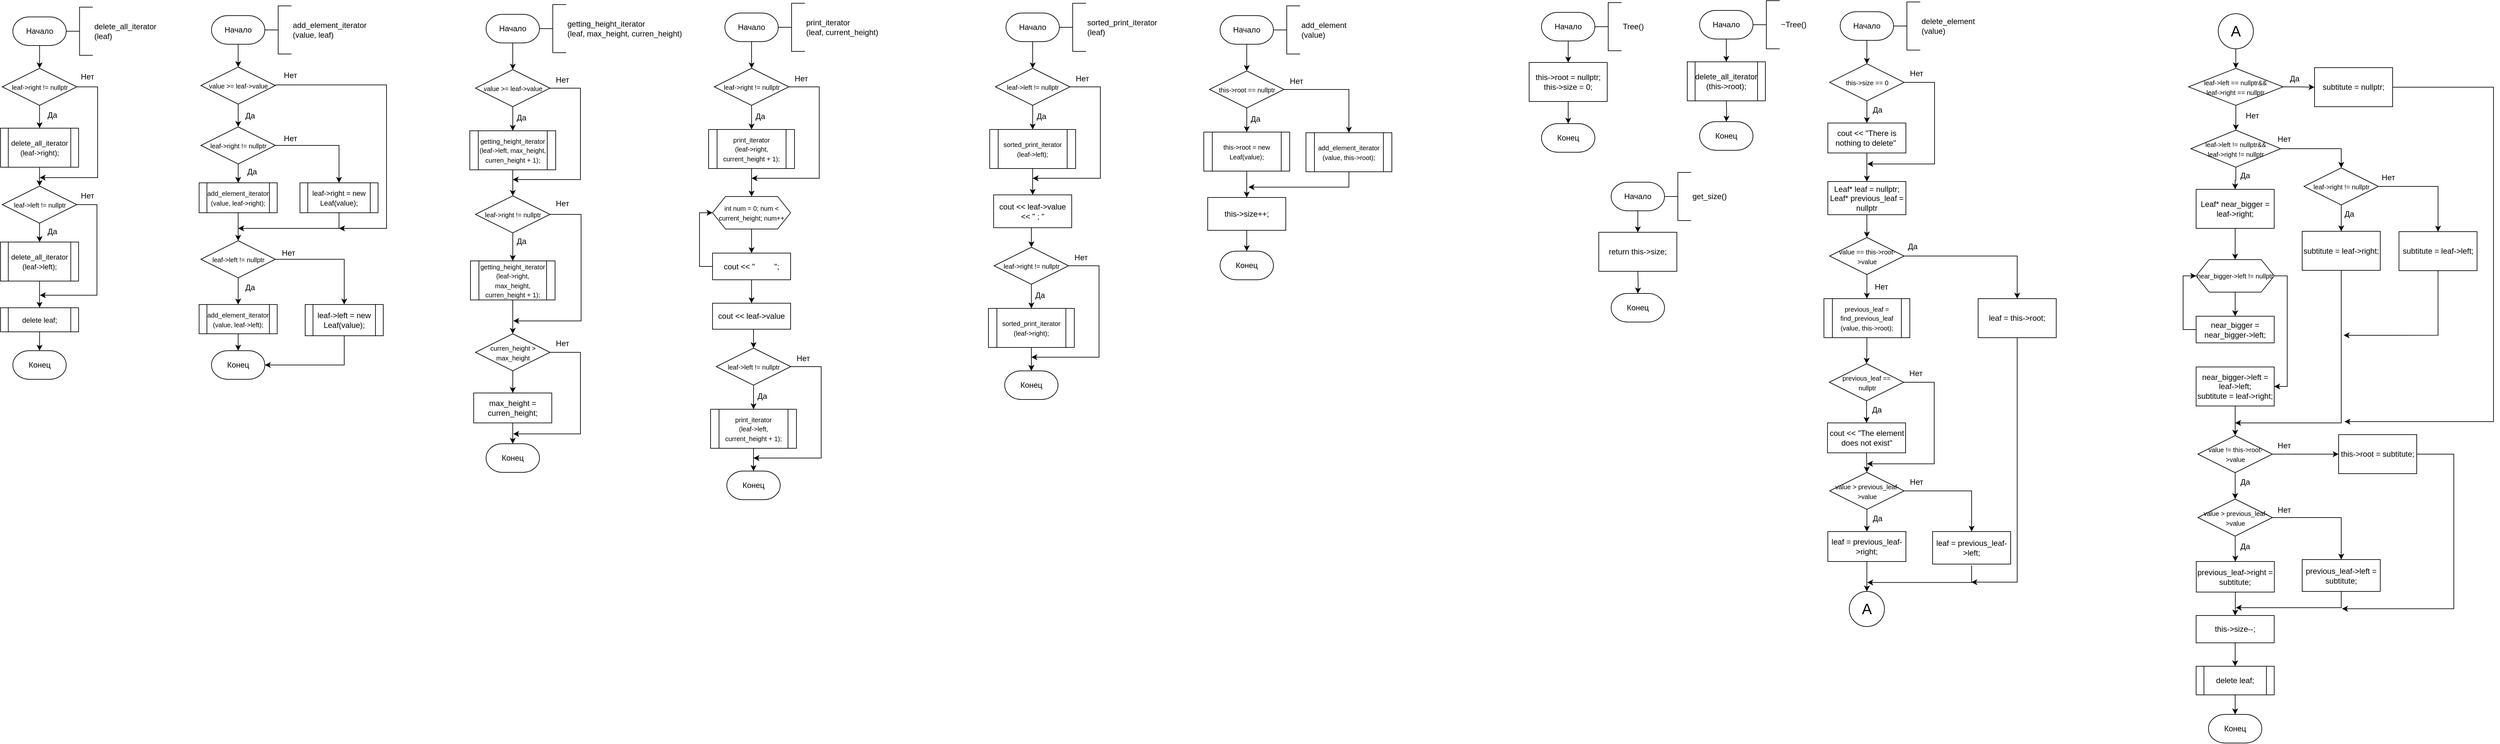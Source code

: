 <mxfile version="13.7.5" type="github">
  <diagram id="bMAKh1SzgdeprP3av_3o" name="Page-1">
    <mxGraphModel dx="1730" dy="967" grid="0" gridSize="10" guides="1" tooltips="1" connect="1" arrows="1" fold="1" page="1" pageScale="1" pageWidth="827" pageHeight="1169" math="0" shadow="0">
      <root>
        <mxCell id="0" />
        <mxCell id="1" parent="0" />
        <mxCell id="DFqQZsUnRYklmzMeklKA-6" value="" style="edgeStyle=orthogonalEdgeStyle;rounded=0;orthogonalLoop=1;jettySize=auto;html=1;" parent="1" source="DFqQZsUnRYklmzMeklKA-4" target="DFqQZsUnRYklmzMeklKA-5" edge="1">
          <mxGeometry relative="1" as="geometry" />
        </mxCell>
        <mxCell id="DFqQZsUnRYklmzMeklKA-4" value="Начало" style="strokeWidth=1;html=1;shape=mxgraph.flowchart.terminator;whiteSpace=wrap;" parent="1" vertex="1">
          <mxGeometry x="161.75" y="67" width="82" height="44" as="geometry" />
        </mxCell>
        <mxCell id="DFqQZsUnRYklmzMeklKA-11" value="" style="edgeStyle=orthogonalEdgeStyle;rounded=0;orthogonalLoop=1;jettySize=auto;html=1;" parent="1" source="DFqQZsUnRYklmzMeklKA-5" target="DFqQZsUnRYklmzMeklKA-10" edge="1">
          <mxGeometry relative="1" as="geometry" />
        </mxCell>
        <mxCell id="DFqQZsUnRYklmzMeklKA-18" style="edgeStyle=orthogonalEdgeStyle;rounded=0;orthogonalLoop=1;jettySize=auto;html=1;exitX=1;exitY=0.5;exitDx=0;exitDy=0;" parent="1" edge="1">
          <mxGeometry relative="1" as="geometry">
            <mxPoint x="203" y="314" as="targetPoint" />
            <mxPoint x="258.0" y="174.5" as="sourcePoint" />
            <Array as="points">
              <mxPoint x="292" y="174" />
              <mxPoint x="292" y="314" />
            </Array>
          </mxGeometry>
        </mxCell>
        <mxCell id="DFqQZsUnRYklmzMeklKA-5" value="&lt;font style=&quot;font-size: 10px&quot;&gt;leaf-&amp;gt;right != nullptr&lt;/font&gt;" style="rhombus;whiteSpace=wrap;html=1;strokeWidth=1;" parent="1" vertex="1">
          <mxGeometry x="145.5" y="146" width="114.5" height="57" as="geometry" />
        </mxCell>
        <mxCell id="DFqQZsUnRYklmzMeklKA-9" value="Конец" style="strokeWidth=1;html=1;shape=mxgraph.flowchart.terminator;whiteSpace=wrap;" parent="1" vertex="1">
          <mxGeometry x="161.75" y="580" width="82" height="44" as="geometry" />
        </mxCell>
        <mxCell id="DFqQZsUnRYklmzMeklKA-14" value="" style="edgeStyle=orthogonalEdgeStyle;rounded=0;orthogonalLoop=1;jettySize=auto;html=1;" parent="1" source="DFqQZsUnRYklmzMeklKA-10" target="DFqQZsUnRYklmzMeklKA-13" edge="1">
          <mxGeometry relative="1" as="geometry" />
        </mxCell>
        <mxCell id="DFqQZsUnRYklmzMeklKA-10" value="&lt;font style=&quot;font-size: 11px&quot;&gt;delete_all_iterator&lt;br&gt;(leaf-&amp;gt;right);&lt;/font&gt;" style="shape=process;whiteSpace=wrap;html=1;backgroundOutline=1;strokeWidth=1;" parent="1" vertex="1">
          <mxGeometry x="142.75" y="238" width="120" height="60" as="geometry" />
        </mxCell>
        <mxCell id="DFqQZsUnRYklmzMeklKA-12" value="Да" style="text;html=1;align=center;verticalAlign=middle;resizable=0;points=[];autosize=1;" parent="1" vertex="1">
          <mxGeometry x="209" y="209" width="25" height="18" as="geometry" />
        </mxCell>
        <mxCell id="DFqQZsUnRYklmzMeklKA-16" value="" style="edgeStyle=orthogonalEdgeStyle;rounded=0;orthogonalLoop=1;jettySize=auto;html=1;" parent="1" source="DFqQZsUnRYklmzMeklKA-13" target="DFqQZsUnRYklmzMeklKA-15" edge="1">
          <mxGeometry relative="1" as="geometry" />
        </mxCell>
        <mxCell id="DFqQZsUnRYklmzMeklKA-23" style="edgeStyle=orthogonalEdgeStyle;rounded=0;orthogonalLoop=1;jettySize=auto;html=1;exitX=1;exitY=0.5;exitDx=0;exitDy=0;" parent="1" edge="1">
          <mxGeometry relative="1" as="geometry">
            <mxPoint x="203.276" y="494.759" as="targetPoint" />
            <mxPoint x="259.0" y="355.5" as="sourcePoint" />
            <Array as="points">
              <mxPoint x="291" y="356" />
              <mxPoint x="291" y="495" />
            </Array>
          </mxGeometry>
        </mxCell>
        <mxCell id="DFqQZsUnRYklmzMeklKA-13" value="&lt;font style=&quot;font-size: 10px&quot;&gt;leaf-&amp;gt;left != nullptr&lt;/font&gt;" style="rhombus;whiteSpace=wrap;html=1;strokeWidth=1;" parent="1" vertex="1">
          <mxGeometry x="145.5" y="327" width="114.5" height="57" as="geometry" />
        </mxCell>
        <mxCell id="DFqQZsUnRYklmzMeklKA-21" value="" style="edgeStyle=orthogonalEdgeStyle;rounded=0;orthogonalLoop=1;jettySize=auto;html=1;" parent="1" source="DFqQZsUnRYklmzMeklKA-15" target="DFqQZsUnRYklmzMeklKA-20" edge="1">
          <mxGeometry relative="1" as="geometry" />
        </mxCell>
        <mxCell id="DFqQZsUnRYklmzMeklKA-15" value="&lt;font style=&quot;font-size: 11px&quot;&gt;delete_all_iterator&lt;br&gt;(leaf-&amp;gt;left);&lt;/font&gt;" style="shape=process;whiteSpace=wrap;html=1;backgroundOutline=1;strokeWidth=1;" parent="1" vertex="1">
          <mxGeometry x="142.75" y="413" width="120" height="60" as="geometry" />
        </mxCell>
        <mxCell id="DFqQZsUnRYklmzMeklKA-17" value="Да" style="text;html=1;align=center;verticalAlign=middle;resizable=0;points=[];autosize=1;" parent="1" vertex="1">
          <mxGeometry x="209" y="388" width="25" height="18" as="geometry" />
        </mxCell>
        <mxCell id="DFqQZsUnRYklmzMeklKA-19" value="Нет" style="text;html=1;align=center;verticalAlign=middle;resizable=0;points=[];autosize=1;" parent="1" vertex="1">
          <mxGeometry x="260" y="150" width="31" height="18" as="geometry" />
        </mxCell>
        <mxCell id="DFqQZsUnRYklmzMeklKA-25" value="" style="edgeStyle=orthogonalEdgeStyle;rounded=0;orthogonalLoop=1;jettySize=auto;html=1;" parent="1" source="DFqQZsUnRYklmzMeklKA-20" target="DFqQZsUnRYklmzMeklKA-9" edge="1">
          <mxGeometry relative="1" as="geometry" />
        </mxCell>
        <mxCell id="DFqQZsUnRYklmzMeklKA-20" value="&lt;font style=&quot;font-size: 11px&quot;&gt;delete leaf;&lt;/font&gt;" style="shape=process;whiteSpace=wrap;html=1;backgroundOutline=1;strokeWidth=1;" parent="1" vertex="1">
          <mxGeometry x="142.75" y="514" width="120" height="37" as="geometry" />
        </mxCell>
        <mxCell id="DFqQZsUnRYklmzMeklKA-24" value="Нет" style="text;html=1;align=center;verticalAlign=middle;resizable=0;points=[];autosize=1;" parent="1" vertex="1">
          <mxGeometry x="260" y="333" width="31" height="18" as="geometry" />
        </mxCell>
        <mxCell id="DFqQZsUnRYklmzMeklKA-26" value="delete_all_iterator&lt;br&gt;(leaf)" style="strokeWidth=1;html=1;shape=mxgraph.flowchart.annotation_2;align=left;labelPosition=right;pointerEvents=1;" parent="1" vertex="1">
          <mxGeometry x="243.75" y="52" width="41" height="74" as="geometry" />
        </mxCell>
        <mxCell id="2G2Jk9yeAb4WGQCSNfQ2-4" value="" style="edgeStyle=orthogonalEdgeStyle;rounded=0;orthogonalLoop=1;jettySize=auto;html=1;" parent="1" source="2G2Jk9yeAb4WGQCSNfQ2-1" target="2G2Jk9yeAb4WGQCSNfQ2-3" edge="1">
          <mxGeometry relative="1" as="geometry" />
        </mxCell>
        <mxCell id="2G2Jk9yeAb4WGQCSNfQ2-1" value="Начало" style="strokeWidth=1;html=1;shape=mxgraph.flowchart.terminator;whiteSpace=wrap;" parent="1" vertex="1">
          <mxGeometry x="467" y="65" width="82" height="44" as="geometry" />
        </mxCell>
        <mxCell id="2G2Jk9yeAb4WGQCSNfQ2-2" value="add_element_iterator&lt;br&gt;(value, leaf)" style="strokeWidth=1;html=1;shape=mxgraph.flowchart.annotation_2;align=left;labelPosition=right;pointerEvents=1;" parent="1" vertex="1">
          <mxGeometry x="549" y="50" width="41" height="74" as="geometry" />
        </mxCell>
        <mxCell id="2G2Jk9yeAb4WGQCSNfQ2-6" value="" style="edgeStyle=orthogonalEdgeStyle;rounded=0;orthogonalLoop=1;jettySize=auto;html=1;" parent="1" source="2G2Jk9yeAb4WGQCSNfQ2-3" target="2G2Jk9yeAb4WGQCSNfQ2-5" edge="1">
          <mxGeometry relative="1" as="geometry" />
        </mxCell>
        <mxCell id="2G2Jk9yeAb4WGQCSNfQ2-18" style="edgeStyle=orthogonalEdgeStyle;rounded=0;orthogonalLoop=1;jettySize=auto;html=1;exitX=1;exitY=0.5;exitDx=0;exitDy=0;" parent="1" edge="1">
          <mxGeometry relative="1" as="geometry">
            <mxPoint x="663" y="392" as="targetPoint" />
            <mxPoint x="565.25" y="171.5" as="sourcePoint" />
            <Array as="points">
              <mxPoint x="736" y="171" />
              <mxPoint x="736" y="392" />
            </Array>
          </mxGeometry>
        </mxCell>
        <mxCell id="2G2Jk9yeAb4WGQCSNfQ2-3" value="&lt;font style=&quot;font-size: 10px&quot;&gt;value &amp;gt;= leaf-&amp;gt;value&lt;/font&gt;" style="rhombus;whiteSpace=wrap;html=1;strokeWidth=1;" parent="1" vertex="1">
          <mxGeometry x="450.75" y="144" width="114.5" height="57" as="geometry" />
        </mxCell>
        <mxCell id="2G2Jk9yeAb4WGQCSNfQ2-8" value="" style="edgeStyle=orthogonalEdgeStyle;rounded=0;orthogonalLoop=1;jettySize=auto;html=1;" parent="1" source="2G2Jk9yeAb4WGQCSNfQ2-5" target="2G2Jk9yeAb4WGQCSNfQ2-7" edge="1">
          <mxGeometry relative="1" as="geometry" />
        </mxCell>
        <mxCell id="2G2Jk9yeAb4WGQCSNfQ2-10" value="" style="edgeStyle=orthogonalEdgeStyle;rounded=0;orthogonalLoop=1;jettySize=auto;html=1;" parent="1" source="2G2Jk9yeAb4WGQCSNfQ2-5" target="2G2Jk9yeAb4WGQCSNfQ2-9" edge="1">
          <mxGeometry relative="1" as="geometry" />
        </mxCell>
        <mxCell id="2G2Jk9yeAb4WGQCSNfQ2-5" value="&lt;font style=&quot;font-size: 10px&quot;&gt;leaf-&amp;gt;right != nullptr&lt;/font&gt;" style="rhombus;whiteSpace=wrap;html=1;strokeWidth=1;" parent="1" vertex="1">
          <mxGeometry x="450.75" y="236" width="114.5" height="57" as="geometry" />
        </mxCell>
        <mxCell id="2G2Jk9yeAb4WGQCSNfQ2-12" style="edgeStyle=orthogonalEdgeStyle;rounded=0;orthogonalLoop=1;jettySize=auto;html=1;exitX=0.5;exitY=1;exitDx=0;exitDy=0;entryX=0.5;entryY=0;entryDx=0;entryDy=0;" parent="1" source="2G2Jk9yeAb4WGQCSNfQ2-7" target="2G2Jk9yeAb4WGQCSNfQ2-11" edge="1">
          <mxGeometry relative="1" as="geometry" />
        </mxCell>
        <mxCell id="2G2Jk9yeAb4WGQCSNfQ2-7" value="&lt;font style=&quot;font-size: 10px&quot;&gt;add_element_iterator&lt;br&gt;(value, leaf-&amp;gt;right);&lt;/font&gt;" style="shape=process;whiteSpace=wrap;html=1;backgroundOutline=1;strokeWidth=1;" parent="1" vertex="1">
          <mxGeometry x="448" y="322" width="120" height="46" as="geometry" />
        </mxCell>
        <mxCell id="2G2Jk9yeAb4WGQCSNfQ2-24" style="edgeStyle=orthogonalEdgeStyle;rounded=0;orthogonalLoop=1;jettySize=auto;html=1;exitX=0.5;exitY=1;exitDx=0;exitDy=0;" parent="1" source="2G2Jk9yeAb4WGQCSNfQ2-9" edge="1">
          <mxGeometry relative="1" as="geometry">
            <mxPoint x="508" y="392" as="targetPoint" />
            <Array as="points">
              <mxPoint x="663" y="392" />
            </Array>
          </mxGeometry>
        </mxCell>
        <mxCell id="2G2Jk9yeAb4WGQCSNfQ2-9" value="&lt;font style=&quot;font-size: 11px&quot;&gt;leaf-&amp;gt;right = new Leaf(value);&lt;/font&gt;" style="shape=process;whiteSpace=wrap;html=1;backgroundOutline=1;strokeWidth=1;" parent="1" vertex="1">
          <mxGeometry x="603" y="322" width="120" height="46" as="geometry" />
        </mxCell>
        <mxCell id="2G2Jk9yeAb4WGQCSNfQ2-26" value="" style="edgeStyle=orthogonalEdgeStyle;rounded=0;orthogonalLoop=1;jettySize=auto;html=1;" parent="1" source="2G2Jk9yeAb4WGQCSNfQ2-11" target="2G2Jk9yeAb4WGQCSNfQ2-25" edge="1">
          <mxGeometry relative="1" as="geometry" />
        </mxCell>
        <mxCell id="2G2Jk9yeAb4WGQCSNfQ2-28" value="" style="edgeStyle=orthogonalEdgeStyle;rounded=0;orthogonalLoop=1;jettySize=auto;html=1;" parent="1" source="2G2Jk9yeAb4WGQCSNfQ2-11" target="2G2Jk9yeAb4WGQCSNfQ2-27" edge="1">
          <mxGeometry relative="1" as="geometry" />
        </mxCell>
        <mxCell id="2G2Jk9yeAb4WGQCSNfQ2-11" value="&lt;font style=&quot;font-size: 10px&quot;&gt;leaf-&amp;gt;left != nullptr&lt;/font&gt;" style="rhombus;whiteSpace=wrap;html=1;strokeWidth=1;" parent="1" vertex="1">
          <mxGeometry x="450.75" y="411" width="114.5" height="57" as="geometry" />
        </mxCell>
        <mxCell id="2G2Jk9yeAb4WGQCSNfQ2-13" value="Да" style="text;html=1;align=center;verticalAlign=middle;resizable=0;points=[];autosize=1;" parent="1" vertex="1">
          <mxGeometry x="516" y="296" width="25" height="18" as="geometry" />
        </mxCell>
        <mxCell id="2G2Jk9yeAb4WGQCSNfQ2-14" value="Нет" style="text;html=1;align=center;verticalAlign=middle;resizable=0;points=[];autosize=1;" parent="1" vertex="1">
          <mxGeometry x="572" y="245" width="31" height="18" as="geometry" />
        </mxCell>
        <mxCell id="2G2Jk9yeAb4WGQCSNfQ2-15" value="Да" style="text;html=1;align=center;verticalAlign=middle;resizable=0;points=[];autosize=1;" parent="1" vertex="1">
          <mxGeometry x="513" y="210" width="25" height="18" as="geometry" />
        </mxCell>
        <mxCell id="2G2Jk9yeAb4WGQCSNfQ2-20" value="Нет" style="text;html=1;align=center;verticalAlign=middle;resizable=0;points=[];autosize=1;" parent="1" vertex="1">
          <mxGeometry x="572" y="148" width="31" height="18" as="geometry" />
        </mxCell>
        <mxCell id="2G2Jk9yeAb4WGQCSNfQ2-30" value="" style="edgeStyle=orthogonalEdgeStyle;rounded=0;orthogonalLoop=1;jettySize=auto;html=1;" parent="1" source="2G2Jk9yeAb4WGQCSNfQ2-25" target="2G2Jk9yeAb4WGQCSNfQ2-29" edge="1">
          <mxGeometry relative="1" as="geometry" />
        </mxCell>
        <mxCell id="2G2Jk9yeAb4WGQCSNfQ2-25" value="&lt;font style=&quot;font-size: 10px&quot;&gt;add_element_iterator&lt;br&gt;(value, leaf-&amp;gt;left);&lt;/font&gt;" style="shape=process;whiteSpace=wrap;html=1;backgroundOutline=1;strokeWidth=1;" parent="1" vertex="1">
          <mxGeometry x="448" y="509" width="120" height="45" as="geometry" />
        </mxCell>
        <mxCell id="2G2Jk9yeAb4WGQCSNfQ2-31" style="edgeStyle=orthogonalEdgeStyle;rounded=0;orthogonalLoop=1;jettySize=auto;html=1;exitX=0.5;exitY=1;exitDx=0;exitDy=0;entryX=1;entryY=0.5;entryDx=0;entryDy=0;entryPerimeter=0;" parent="1" source="2G2Jk9yeAb4WGQCSNfQ2-27" target="2G2Jk9yeAb4WGQCSNfQ2-29" edge="1">
          <mxGeometry relative="1" as="geometry" />
        </mxCell>
        <mxCell id="2G2Jk9yeAb4WGQCSNfQ2-27" value="leaf-&amp;gt;left = new Leaf(value);" style="shape=process;whiteSpace=wrap;html=1;backgroundOutline=1;strokeWidth=1;" parent="1" vertex="1">
          <mxGeometry x="611" y="509" width="120" height="48" as="geometry" />
        </mxCell>
        <mxCell id="2G2Jk9yeAb4WGQCSNfQ2-29" value="Конец" style="strokeWidth=1;html=1;shape=mxgraph.flowchart.terminator;whiteSpace=wrap;" parent="1" vertex="1">
          <mxGeometry x="467" y="580" width="82" height="44" as="geometry" />
        </mxCell>
        <mxCell id="2G2Jk9yeAb4WGQCSNfQ2-32" value="Да" style="text;html=1;align=center;verticalAlign=middle;resizable=0;points=[];autosize=1;" parent="1" vertex="1">
          <mxGeometry x="513" y="474" width="25" height="18" as="geometry" />
        </mxCell>
        <mxCell id="2G2Jk9yeAb4WGQCSNfQ2-33" value="Нет" style="text;html=1;align=center;verticalAlign=middle;resizable=0;points=[];autosize=1;" parent="1" vertex="1">
          <mxGeometry x="569" y="421" width="31" height="18" as="geometry" />
        </mxCell>
        <mxCell id="2G2Jk9yeAb4WGQCSNfQ2-47" value="" style="edgeStyle=orthogonalEdgeStyle;rounded=0;orthogonalLoop=1;jettySize=auto;html=1;" parent="1" source="2G2Jk9yeAb4WGQCSNfQ2-35" target="2G2Jk9yeAb4WGQCSNfQ2-39" edge="1">
          <mxGeometry relative="1" as="geometry" />
        </mxCell>
        <mxCell id="2G2Jk9yeAb4WGQCSNfQ2-35" value="Начало" style="strokeWidth=1;html=1;shape=mxgraph.flowchart.terminator;whiteSpace=wrap;" parent="1" vertex="1">
          <mxGeometry x="889" y="63" width="82" height="44" as="geometry" />
        </mxCell>
        <mxCell id="2G2Jk9yeAb4WGQCSNfQ2-36" value="getting_height_iterator&lt;br&gt;(leaf, max_height, curren_height)" style="strokeWidth=1;html=1;shape=mxgraph.flowchart.annotation_2;align=left;labelPosition=right;pointerEvents=1;" parent="1" vertex="1">
          <mxGeometry x="971" y="48" width="41" height="74" as="geometry" />
        </mxCell>
        <mxCell id="2G2Jk9yeAb4WGQCSNfQ2-41" value="" style="edgeStyle=orthogonalEdgeStyle;rounded=0;orthogonalLoop=1;jettySize=auto;html=1;" parent="1" source="2G2Jk9yeAb4WGQCSNfQ2-39" target="2G2Jk9yeAb4WGQCSNfQ2-40" edge="1">
          <mxGeometry relative="1" as="geometry" />
        </mxCell>
        <mxCell id="2G2Jk9yeAb4WGQCSNfQ2-48" style="edgeStyle=orthogonalEdgeStyle;rounded=0;orthogonalLoop=1;jettySize=auto;html=1;exitX=1;exitY=0.5;exitDx=0;exitDy=0;" parent="1" source="2G2Jk9yeAb4WGQCSNfQ2-39" edge="1">
          <mxGeometry relative="1" as="geometry">
            <mxPoint x="930" y="317" as="targetPoint" />
            <Array as="points">
              <mxPoint x="1034" y="177" />
              <mxPoint x="1034" y="317" />
            </Array>
          </mxGeometry>
        </mxCell>
        <mxCell id="2G2Jk9yeAb4WGQCSNfQ2-39" value="&lt;font style=&quot;font-size: 10px&quot;&gt;value &amp;gt;= leaf-&amp;gt;value&lt;/font&gt;" style="rhombus;whiteSpace=wrap;html=1;strokeWidth=1;" parent="1" vertex="1">
          <mxGeometry x="872.75" y="148" width="114.5" height="57" as="geometry" />
        </mxCell>
        <mxCell id="2G2Jk9yeAb4WGQCSNfQ2-44" value="" style="edgeStyle=orthogonalEdgeStyle;rounded=0;orthogonalLoop=1;jettySize=auto;html=1;" parent="1" source="2G2Jk9yeAb4WGQCSNfQ2-40" target="2G2Jk9yeAb4WGQCSNfQ2-43" edge="1">
          <mxGeometry relative="1" as="geometry" />
        </mxCell>
        <mxCell id="2G2Jk9yeAb4WGQCSNfQ2-40" value="&lt;font style=&quot;font-size: 10px&quot;&gt;getting_height_iterator&lt;br&gt;(leaf-&amp;gt;left, max_height, curren_height + 1);&lt;/font&gt;" style="shape=process;whiteSpace=wrap;html=1;backgroundOutline=1;strokeWidth=1;" parent="1" vertex="1">
          <mxGeometry x="864" y="242" width="132" height="60" as="geometry" />
        </mxCell>
        <mxCell id="2G2Jk9yeAb4WGQCSNfQ2-46" value="" style="edgeStyle=orthogonalEdgeStyle;rounded=0;orthogonalLoop=1;jettySize=auto;html=1;" parent="1" source="2G2Jk9yeAb4WGQCSNfQ2-43" target="2G2Jk9yeAb4WGQCSNfQ2-45" edge="1">
          <mxGeometry relative="1" as="geometry" />
        </mxCell>
        <mxCell id="2G2Jk9yeAb4WGQCSNfQ2-54" style="edgeStyle=orthogonalEdgeStyle;rounded=0;orthogonalLoop=1;jettySize=auto;html=1;exitX=1;exitY=0.5;exitDx=0;exitDy=0;" parent="1" source="2G2Jk9yeAb4WGQCSNfQ2-43" edge="1">
          <mxGeometry relative="1" as="geometry">
            <mxPoint x="930.8" y="534.2" as="targetPoint" />
            <Array as="points">
              <mxPoint x="1035" y="371" />
              <mxPoint x="1035" y="534" />
            </Array>
          </mxGeometry>
        </mxCell>
        <mxCell id="2G2Jk9yeAb4WGQCSNfQ2-43" value="&lt;font style=&quot;font-size: 10px&quot;&gt;leaf-&amp;gt;right != nullptr&lt;/font&gt;" style="rhombus;whiteSpace=wrap;html=1;strokeWidth=1;" parent="1" vertex="1">
          <mxGeometry x="872.75" y="342" width="114.5" height="57" as="geometry" />
        </mxCell>
        <mxCell id="2G2Jk9yeAb4WGQCSNfQ2-58" value="" style="edgeStyle=orthogonalEdgeStyle;rounded=0;orthogonalLoop=1;jettySize=auto;html=1;" parent="1" source="2G2Jk9yeAb4WGQCSNfQ2-45" target="2G2Jk9yeAb4WGQCSNfQ2-57" edge="1">
          <mxGeometry relative="1" as="geometry" />
        </mxCell>
        <mxCell id="2G2Jk9yeAb4WGQCSNfQ2-45" value="&lt;font style=&quot;font-size: 10px&quot;&gt;getting_height_iterator&lt;br&gt;(leaf-&amp;gt;right, max_height, curren_height + 1);&lt;/font&gt;" style="shape=process;whiteSpace=wrap;html=1;backgroundOutline=1;strokeWidth=1;" parent="1" vertex="1">
          <mxGeometry x="865" y="442" width="130" height="60" as="geometry" />
        </mxCell>
        <mxCell id="2G2Jk9yeAb4WGQCSNfQ2-49" value="Да" style="text;html=1;align=center;verticalAlign=middle;resizable=0;points=[];autosize=1;" parent="1" vertex="1">
          <mxGeometry x="930" y="213" width="25" height="18" as="geometry" />
        </mxCell>
        <mxCell id="2G2Jk9yeAb4WGQCSNfQ2-50" value="Нет" style="text;html=1;align=center;verticalAlign=middle;resizable=0;points=[];autosize=1;" parent="1" vertex="1">
          <mxGeometry x="990" y="155" width="31" height="18" as="geometry" />
        </mxCell>
        <mxCell id="2G2Jk9yeAb4WGQCSNfQ2-55" value="Да" style="text;html=1;align=center;verticalAlign=middle;resizable=0;points=[];autosize=1;" parent="1" vertex="1">
          <mxGeometry x="930" y="403" width="25" height="18" as="geometry" />
        </mxCell>
        <mxCell id="2G2Jk9yeAb4WGQCSNfQ2-56" value="Нет" style="text;html=1;align=center;verticalAlign=middle;resizable=0;points=[];autosize=1;" parent="1" vertex="1">
          <mxGeometry x="990" y="345" width="31" height="18" as="geometry" />
        </mxCell>
        <mxCell id="2G2Jk9yeAb4WGQCSNfQ2-60" value="" style="edgeStyle=orthogonalEdgeStyle;rounded=0;orthogonalLoop=1;jettySize=auto;html=1;" parent="1" source="2G2Jk9yeAb4WGQCSNfQ2-57" target="2G2Jk9yeAb4WGQCSNfQ2-59" edge="1">
          <mxGeometry relative="1" as="geometry" />
        </mxCell>
        <mxCell id="2G2Jk9yeAb4WGQCSNfQ2-63" style="edgeStyle=orthogonalEdgeStyle;rounded=0;orthogonalLoop=1;jettySize=auto;html=1;exitX=1;exitY=0.5;exitDx=0;exitDy=0;" parent="1" source="2G2Jk9yeAb4WGQCSNfQ2-57" edge="1">
          <mxGeometry relative="1" as="geometry">
            <mxPoint x="930.714" y="707.857" as="targetPoint" />
            <Array as="points">
              <mxPoint x="1034" y="583" />
              <mxPoint x="1034" y="708" />
            </Array>
          </mxGeometry>
        </mxCell>
        <mxCell id="2G2Jk9yeAb4WGQCSNfQ2-57" value="&lt;div&gt;&lt;span style=&quot;font-size: 10px&quot;&gt;curren_height &amp;gt; max_height&lt;/span&gt;&lt;/div&gt;" style="rhombus;whiteSpace=wrap;html=1;strokeWidth=1;" parent="1" vertex="1">
          <mxGeometry x="872.75" y="554" width="114.5" height="57" as="geometry" />
        </mxCell>
        <mxCell id="2G2Jk9yeAb4WGQCSNfQ2-62" value="" style="edgeStyle=orthogonalEdgeStyle;rounded=0;orthogonalLoop=1;jettySize=auto;html=1;" parent="1" source="2G2Jk9yeAb4WGQCSNfQ2-59" target="2G2Jk9yeAb4WGQCSNfQ2-61" edge="1">
          <mxGeometry relative="1" as="geometry" />
        </mxCell>
        <mxCell id="2G2Jk9yeAb4WGQCSNfQ2-59" value="max_height = curren_height;" style="whiteSpace=wrap;html=1;strokeWidth=1;" parent="1" vertex="1">
          <mxGeometry x="870" y="645" width="120" height="46" as="geometry" />
        </mxCell>
        <mxCell id="2G2Jk9yeAb4WGQCSNfQ2-61" value="Конец" style="strokeWidth=1;html=1;shape=mxgraph.flowchart.terminator;whiteSpace=wrap;" parent="1" vertex="1">
          <mxGeometry x="889" y="723" width="82" height="44" as="geometry" />
        </mxCell>
        <mxCell id="2G2Jk9yeAb4WGQCSNfQ2-64" value="Нет" style="text;html=1;align=center;verticalAlign=middle;resizable=0;points=[];autosize=1;" parent="1" vertex="1">
          <mxGeometry x="990" y="560" width="31" height="18" as="geometry" />
        </mxCell>
        <mxCell id="2G2Jk9yeAb4WGQCSNfQ2-66" value="" style="edgeStyle=orthogonalEdgeStyle;rounded=0;orthogonalLoop=1;jettySize=auto;html=1;" parent="1" source="2G2Jk9yeAb4WGQCSNfQ2-67" target="2G2Jk9yeAb4WGQCSNfQ2-71" edge="1">
          <mxGeometry relative="1" as="geometry" />
        </mxCell>
        <mxCell id="2G2Jk9yeAb4WGQCSNfQ2-67" value="Начало" style="strokeWidth=1;html=1;shape=mxgraph.flowchart.terminator;whiteSpace=wrap;" parent="1" vertex="1">
          <mxGeometry x="1256" y="61" width="82" height="44" as="geometry" />
        </mxCell>
        <mxCell id="2G2Jk9yeAb4WGQCSNfQ2-68" value="print_iterator&lt;br&gt;(leaf, current_height)" style="strokeWidth=1;html=1;shape=mxgraph.flowchart.annotation_2;align=left;labelPosition=right;pointerEvents=1;" parent="1" vertex="1">
          <mxGeometry x="1338" y="46" width="41" height="74" as="geometry" />
        </mxCell>
        <mxCell id="2G2Jk9yeAb4WGQCSNfQ2-69" value="" style="edgeStyle=orthogonalEdgeStyle;rounded=0;orthogonalLoop=1;jettySize=auto;html=1;" parent="1" source="2G2Jk9yeAb4WGQCSNfQ2-71" target="2G2Jk9yeAb4WGQCSNfQ2-72" edge="1">
          <mxGeometry relative="1" as="geometry" />
        </mxCell>
        <mxCell id="2G2Jk9yeAb4WGQCSNfQ2-70" style="edgeStyle=orthogonalEdgeStyle;rounded=0;orthogonalLoop=1;jettySize=auto;html=1;exitX=1;exitY=0.5;exitDx=0;exitDy=0;" parent="1" source="2G2Jk9yeAb4WGQCSNfQ2-71" edge="1">
          <mxGeometry relative="1" as="geometry">
            <mxPoint x="1297" y="315" as="targetPoint" />
            <Array as="points">
              <mxPoint x="1401" y="175" />
              <mxPoint x="1401" y="315" />
            </Array>
          </mxGeometry>
        </mxCell>
        <mxCell id="2G2Jk9yeAb4WGQCSNfQ2-71" value="&lt;font style=&quot;font-size: 10px&quot;&gt;leaf-&amp;gt;right != nullptr&lt;/font&gt;" style="rhombus;whiteSpace=wrap;html=1;strokeWidth=1;" parent="1" vertex="1">
          <mxGeometry x="1239.75" y="146" width="114.5" height="57" as="geometry" />
        </mxCell>
        <mxCell id="2G2Jk9yeAb4WGQCSNfQ2-76" value="" style="edgeStyle=orthogonalEdgeStyle;rounded=0;orthogonalLoop=1;jettySize=auto;html=1;" parent="1" source="2G2Jk9yeAb4WGQCSNfQ2-72" target="2G2Jk9yeAb4WGQCSNfQ2-75" edge="1">
          <mxGeometry relative="1" as="geometry" />
        </mxCell>
        <mxCell id="2G2Jk9yeAb4WGQCSNfQ2-72" value="&lt;span style=&quot;font-size: 10px&quot;&gt;print_iterator&lt;br&gt;(leaf-&amp;gt;right, current_height + 1);&lt;/span&gt;" style="shape=process;whiteSpace=wrap;html=1;backgroundOutline=1;strokeWidth=1;" parent="1" vertex="1">
          <mxGeometry x="1231" y="240" width="132" height="60" as="geometry" />
        </mxCell>
        <mxCell id="2G2Jk9yeAb4WGQCSNfQ2-73" value="Да" style="text;html=1;align=center;verticalAlign=middle;resizable=0;points=[];autosize=1;" parent="1" vertex="1">
          <mxGeometry x="1297" y="211" width="25" height="18" as="geometry" />
        </mxCell>
        <mxCell id="2G2Jk9yeAb4WGQCSNfQ2-74" value="Нет" style="text;html=1;align=center;verticalAlign=middle;resizable=0;points=[];autosize=1;" parent="1" vertex="1">
          <mxGeometry x="1357" y="153" width="31" height="18" as="geometry" />
        </mxCell>
        <mxCell id="2G2Jk9yeAb4WGQCSNfQ2-79" value="" style="edgeStyle=orthogonalEdgeStyle;rounded=0;orthogonalLoop=1;jettySize=auto;html=1;" parent="1" source="2G2Jk9yeAb4WGQCSNfQ2-75" target="2G2Jk9yeAb4WGQCSNfQ2-78" edge="1">
          <mxGeometry relative="1" as="geometry" />
        </mxCell>
        <mxCell id="2G2Jk9yeAb4WGQCSNfQ2-75" value="&lt;font style=&quot;font-size: 10px&quot;&gt;int num = 0; num &amp;lt; current_height; num++&lt;/font&gt;" style="shape=hexagon;perimeter=hexagonPerimeter2;whiteSpace=wrap;html=1;fixedSize=1;strokeWidth=1;" parent="1" vertex="1">
          <mxGeometry x="1237" y="343" width="120" height="50" as="geometry" />
        </mxCell>
        <mxCell id="2G2Jk9yeAb4WGQCSNfQ2-77" style="edgeStyle=orthogonalEdgeStyle;rounded=0;orthogonalLoop=1;jettySize=auto;html=1;exitX=0.5;exitY=1;exitDx=0;exitDy=0;" parent="1" source="2G2Jk9yeAb4WGQCSNfQ2-75" target="2G2Jk9yeAb4WGQCSNfQ2-75" edge="1">
          <mxGeometry relative="1" as="geometry" />
        </mxCell>
        <mxCell id="2G2Jk9yeAb4WGQCSNfQ2-80" style="edgeStyle=orthogonalEdgeStyle;rounded=0;orthogonalLoop=1;jettySize=auto;html=1;exitX=0;exitY=0.5;exitDx=0;exitDy=0;entryX=0;entryY=0.5;entryDx=0;entryDy=0;" parent="1" source="2G2Jk9yeAb4WGQCSNfQ2-78" target="2G2Jk9yeAb4WGQCSNfQ2-75" edge="1">
          <mxGeometry relative="1" as="geometry" />
        </mxCell>
        <mxCell id="2G2Jk9yeAb4WGQCSNfQ2-82" value="" style="edgeStyle=orthogonalEdgeStyle;rounded=0;orthogonalLoop=1;jettySize=auto;html=1;" parent="1" source="2G2Jk9yeAb4WGQCSNfQ2-78" target="2G2Jk9yeAb4WGQCSNfQ2-81" edge="1">
          <mxGeometry relative="1" as="geometry" />
        </mxCell>
        <mxCell id="2G2Jk9yeAb4WGQCSNfQ2-78" value="cout &amp;lt;&amp;lt; &quot;&amp;nbsp; &amp;nbsp; &amp;nbsp; &amp;nbsp; &amp;nbsp;&quot;;" style="whiteSpace=wrap;html=1;strokeWidth=1;" parent="1" vertex="1">
          <mxGeometry x="1237" y="430" width="120" height="41" as="geometry" />
        </mxCell>
        <mxCell id="2G2Jk9yeAb4WGQCSNfQ2-90" style="edgeStyle=orthogonalEdgeStyle;rounded=0;orthogonalLoop=1;jettySize=auto;html=1;exitX=0.5;exitY=1;exitDx=0;exitDy=0;entryX=0.5;entryY=0;entryDx=0;entryDy=0;" parent="1" source="2G2Jk9yeAb4WGQCSNfQ2-81" target="2G2Jk9yeAb4WGQCSNfQ2-85" edge="1">
          <mxGeometry relative="1" as="geometry" />
        </mxCell>
        <mxCell id="2G2Jk9yeAb4WGQCSNfQ2-81" value="&lt;span&gt;cout &amp;lt;&amp;lt; leaf-&amp;gt;value&lt;/span&gt;" style="whiteSpace=wrap;html=1;strokeWidth=1;" parent="1" vertex="1">
          <mxGeometry x="1237" y="507" width="120" height="40" as="geometry" />
        </mxCell>
        <mxCell id="2G2Jk9yeAb4WGQCSNfQ2-83" value="" style="edgeStyle=orthogonalEdgeStyle;rounded=0;orthogonalLoop=1;jettySize=auto;html=1;" parent="1" source="2G2Jk9yeAb4WGQCSNfQ2-85" target="2G2Jk9yeAb4WGQCSNfQ2-86" edge="1">
          <mxGeometry relative="1" as="geometry" />
        </mxCell>
        <mxCell id="2G2Jk9yeAb4WGQCSNfQ2-84" style="edgeStyle=orthogonalEdgeStyle;rounded=0;orthogonalLoop=1;jettySize=auto;html=1;exitX=1;exitY=0.5;exitDx=0;exitDy=0;" parent="1" source="2G2Jk9yeAb4WGQCSNfQ2-85" edge="1">
          <mxGeometry relative="1" as="geometry">
            <mxPoint x="1300" y="745" as="targetPoint" />
            <Array as="points">
              <mxPoint x="1404" y="605" />
              <mxPoint x="1404" y="745" />
            </Array>
          </mxGeometry>
        </mxCell>
        <mxCell id="2G2Jk9yeAb4WGQCSNfQ2-85" value="&lt;font style=&quot;font-size: 10px&quot;&gt;leaf-&amp;gt;left != nullptr&lt;/font&gt;" style="rhombus;whiteSpace=wrap;html=1;strokeWidth=1;" parent="1" vertex="1">
          <mxGeometry x="1242.75" y="576" width="114.5" height="57" as="geometry" />
        </mxCell>
        <mxCell id="2G2Jk9yeAb4WGQCSNfQ2-93" value="" style="edgeStyle=orthogonalEdgeStyle;rounded=0;orthogonalLoop=1;jettySize=auto;html=1;" parent="1" source="2G2Jk9yeAb4WGQCSNfQ2-86" target="2G2Jk9yeAb4WGQCSNfQ2-91" edge="1">
          <mxGeometry relative="1" as="geometry" />
        </mxCell>
        <mxCell id="2G2Jk9yeAb4WGQCSNfQ2-86" value="&lt;div&gt;&lt;span style=&quot;font-size: 10px&quot;&gt;print_iterator&lt;/span&gt;&lt;/div&gt;&lt;div&gt;&lt;span style=&quot;font-size: 10px&quot;&gt;(leaf-&amp;gt;left, current_height + 1);&lt;/span&gt;&lt;/div&gt;" style="shape=process;whiteSpace=wrap;html=1;backgroundOutline=1;strokeWidth=1;" parent="1" vertex="1">
          <mxGeometry x="1234" y="670" width="132" height="60" as="geometry" />
        </mxCell>
        <mxCell id="2G2Jk9yeAb4WGQCSNfQ2-87" value="Да" style="text;html=1;align=center;verticalAlign=middle;resizable=0;points=[];autosize=1;" parent="1" vertex="1">
          <mxGeometry x="1300" y="641" width="25" height="18" as="geometry" />
        </mxCell>
        <mxCell id="2G2Jk9yeAb4WGQCSNfQ2-88" value="Нет" style="text;html=1;align=center;verticalAlign=middle;resizable=0;points=[];autosize=1;" parent="1" vertex="1">
          <mxGeometry x="1360" y="583" width="31" height="18" as="geometry" />
        </mxCell>
        <mxCell id="2G2Jk9yeAb4WGQCSNfQ2-91" value="Конец" style="strokeWidth=1;html=1;shape=mxgraph.flowchart.terminator;whiteSpace=wrap;" parent="1" vertex="1">
          <mxGeometry x="1259" y="765" width="82" height="44" as="geometry" />
        </mxCell>
        <mxCell id="2G2Jk9yeAb4WGQCSNfQ2-94" value="" style="edgeStyle=orthogonalEdgeStyle;rounded=0;orthogonalLoop=1;jettySize=auto;html=1;" parent="1" source="2G2Jk9yeAb4WGQCSNfQ2-95" target="2G2Jk9yeAb4WGQCSNfQ2-99" edge="1">
          <mxGeometry relative="1" as="geometry" />
        </mxCell>
        <mxCell id="2G2Jk9yeAb4WGQCSNfQ2-95" value="Начало" style="strokeWidth=1;html=1;shape=mxgraph.flowchart.terminator;whiteSpace=wrap;" parent="1" vertex="1">
          <mxGeometry x="1688" y="61" width="82" height="44" as="geometry" />
        </mxCell>
        <mxCell id="2G2Jk9yeAb4WGQCSNfQ2-96" value="sorted_print_iterator&lt;br&gt;(leaf)" style="strokeWidth=1;html=1;shape=mxgraph.flowchart.annotation_2;align=left;labelPosition=right;pointerEvents=1;" parent="1" vertex="1">
          <mxGeometry x="1770" y="46" width="41" height="74" as="geometry" />
        </mxCell>
        <mxCell id="2G2Jk9yeAb4WGQCSNfQ2-97" value="" style="edgeStyle=orthogonalEdgeStyle;rounded=0;orthogonalLoop=1;jettySize=auto;html=1;" parent="1" source="2G2Jk9yeAb4WGQCSNfQ2-99" target="2G2Jk9yeAb4WGQCSNfQ2-100" edge="1">
          <mxGeometry relative="1" as="geometry" />
        </mxCell>
        <mxCell id="2G2Jk9yeAb4WGQCSNfQ2-98" style="edgeStyle=orthogonalEdgeStyle;rounded=0;orthogonalLoop=1;jettySize=auto;html=1;exitX=1;exitY=0.5;exitDx=0;exitDy=0;" parent="1" source="2G2Jk9yeAb4WGQCSNfQ2-99" edge="1">
          <mxGeometry relative="1" as="geometry">
            <mxPoint x="1729" y="315" as="targetPoint" />
            <Array as="points">
              <mxPoint x="1833" y="175" />
              <mxPoint x="1833" y="315" />
            </Array>
          </mxGeometry>
        </mxCell>
        <mxCell id="2G2Jk9yeAb4WGQCSNfQ2-99" value="&lt;font style=&quot;font-size: 10px&quot;&gt;leaf-&amp;gt;left != nullptr&lt;/font&gt;" style="rhombus;whiteSpace=wrap;html=1;strokeWidth=1;" parent="1" vertex="1">
          <mxGeometry x="1671.75" y="146" width="114.5" height="57" as="geometry" />
        </mxCell>
        <mxCell id="2G2Jk9yeAb4WGQCSNfQ2-106" value="" style="edgeStyle=orthogonalEdgeStyle;rounded=0;orthogonalLoop=1;jettySize=auto;html=1;" parent="1" source="2G2Jk9yeAb4WGQCSNfQ2-100" target="2G2Jk9yeAb4WGQCSNfQ2-105" edge="1">
          <mxGeometry relative="1" as="geometry" />
        </mxCell>
        <mxCell id="2G2Jk9yeAb4WGQCSNfQ2-100" value="&lt;span style=&quot;font-size: 10px&quot;&gt;sorted_print_iterator&lt;br&gt;(leaf-&amp;gt;left);&lt;/span&gt;" style="shape=process;whiteSpace=wrap;html=1;backgroundOutline=1;strokeWidth=1;" parent="1" vertex="1">
          <mxGeometry x="1663" y="240" width="132" height="60" as="geometry" />
        </mxCell>
        <mxCell id="2G2Jk9yeAb4WGQCSNfQ2-101" value="Да" style="text;html=1;align=center;verticalAlign=middle;resizable=0;points=[];autosize=1;" parent="1" vertex="1">
          <mxGeometry x="1729" y="211" width="25" height="18" as="geometry" />
        </mxCell>
        <mxCell id="2G2Jk9yeAb4WGQCSNfQ2-102" value="Нет" style="text;html=1;align=center;verticalAlign=middle;resizable=0;points=[];autosize=1;" parent="1" vertex="1">
          <mxGeometry x="1789" y="153" width="31" height="18" as="geometry" />
        </mxCell>
        <mxCell id="2G2Jk9yeAb4WGQCSNfQ2-115" style="edgeStyle=orthogonalEdgeStyle;rounded=0;orthogonalLoop=1;jettySize=auto;html=1;exitX=0.5;exitY=1;exitDx=0;exitDy=0;entryX=0.5;entryY=0;entryDx=0;entryDy=0;" parent="1" source="2G2Jk9yeAb4WGQCSNfQ2-105" target="2G2Jk9yeAb4WGQCSNfQ2-109" edge="1">
          <mxGeometry relative="1" as="geometry" />
        </mxCell>
        <mxCell id="2G2Jk9yeAb4WGQCSNfQ2-105" value="cout &amp;lt;&amp;lt; leaf-&amp;gt;value &amp;lt;&amp;lt; &quot; ; &quot;" style="whiteSpace=wrap;html=1;strokeWidth=1;" parent="1" vertex="1">
          <mxGeometry x="1669" y="340.5" width="120" height="50.5" as="geometry" />
        </mxCell>
        <mxCell id="2G2Jk9yeAb4WGQCSNfQ2-107" value="" style="edgeStyle=orthogonalEdgeStyle;rounded=0;orthogonalLoop=1;jettySize=auto;html=1;" parent="1" source="2G2Jk9yeAb4WGQCSNfQ2-109" target="2G2Jk9yeAb4WGQCSNfQ2-110" edge="1">
          <mxGeometry relative="1" as="geometry" />
        </mxCell>
        <mxCell id="2G2Jk9yeAb4WGQCSNfQ2-108" style="edgeStyle=orthogonalEdgeStyle;rounded=0;orthogonalLoop=1;jettySize=auto;html=1;exitX=1;exitY=0.5;exitDx=0;exitDy=0;" parent="1" source="2G2Jk9yeAb4WGQCSNfQ2-109" edge="1">
          <mxGeometry relative="1" as="geometry">
            <mxPoint x="1727" y="590" as="targetPoint" />
            <Array as="points">
              <mxPoint x="1831" y="450" />
              <mxPoint x="1831" y="590" />
            </Array>
          </mxGeometry>
        </mxCell>
        <mxCell id="2G2Jk9yeAb4WGQCSNfQ2-109" value="&lt;font style=&quot;font-size: 10px&quot;&gt;leaf-&amp;gt;right != nullptr&lt;/font&gt;" style="rhombus;whiteSpace=wrap;html=1;strokeWidth=1;" parent="1" vertex="1">
          <mxGeometry x="1669.75" y="421" width="114.5" height="57" as="geometry" />
        </mxCell>
        <mxCell id="2G2Jk9yeAb4WGQCSNfQ2-117" value="" style="edgeStyle=orthogonalEdgeStyle;rounded=0;orthogonalLoop=1;jettySize=auto;html=1;" parent="1" source="2G2Jk9yeAb4WGQCSNfQ2-110" target="2G2Jk9yeAb4WGQCSNfQ2-116" edge="1">
          <mxGeometry relative="1" as="geometry" />
        </mxCell>
        <mxCell id="2G2Jk9yeAb4WGQCSNfQ2-132" value="" style="edgeStyle=orthogonalEdgeStyle;rounded=0;orthogonalLoop=1;jettySize=auto;html=1;" parent="1" source="2G2Jk9yeAb4WGQCSNfQ2-110" target="2G2Jk9yeAb4WGQCSNfQ2-116" edge="1">
          <mxGeometry relative="1" as="geometry" />
        </mxCell>
        <mxCell id="2G2Jk9yeAb4WGQCSNfQ2-110" value="&lt;span style=&quot;font-size: 10px&quot;&gt;sorted_print_iterator&lt;br&gt;(leaf-&amp;gt;right);&lt;/span&gt;" style="shape=process;whiteSpace=wrap;html=1;backgroundOutline=1;strokeWidth=1;" parent="1" vertex="1">
          <mxGeometry x="1661" y="515" width="132" height="60" as="geometry" />
        </mxCell>
        <mxCell id="2G2Jk9yeAb4WGQCSNfQ2-111" value="Да" style="text;html=1;align=center;verticalAlign=middle;resizable=0;points=[];autosize=1;" parent="1" vertex="1">
          <mxGeometry x="1727" y="486" width="25" height="18" as="geometry" />
        </mxCell>
        <mxCell id="2G2Jk9yeAb4WGQCSNfQ2-112" value="Нет" style="text;html=1;align=center;verticalAlign=middle;resizable=0;points=[];autosize=1;" parent="1" vertex="1">
          <mxGeometry x="1787" y="428" width="31" height="18" as="geometry" />
        </mxCell>
        <mxCell id="2G2Jk9yeAb4WGQCSNfQ2-116" value="Конец" style="strokeWidth=1;html=1;shape=mxgraph.flowchart.terminator;whiteSpace=wrap;" parent="1" vertex="1">
          <mxGeometry x="1686" y="611" width="82" height="44" as="geometry" />
        </mxCell>
        <mxCell id="2G2Jk9yeAb4WGQCSNfQ2-118" value="" style="edgeStyle=orthogonalEdgeStyle;rounded=0;orthogonalLoop=1;jettySize=auto;html=1;" parent="1" source="2G2Jk9yeAb4WGQCSNfQ2-119" target="2G2Jk9yeAb4WGQCSNfQ2-123" edge="1">
          <mxGeometry relative="1" as="geometry" />
        </mxCell>
        <mxCell id="2G2Jk9yeAb4WGQCSNfQ2-119" value="Начало" style="strokeWidth=1;html=1;shape=mxgraph.flowchart.terminator;whiteSpace=wrap;" parent="1" vertex="1">
          <mxGeometry x="2017" y="65" width="82" height="44" as="geometry" />
        </mxCell>
        <mxCell id="2G2Jk9yeAb4WGQCSNfQ2-120" value="add_element&lt;br&gt;(value)" style="strokeWidth=1;html=1;shape=mxgraph.flowchart.annotation_2;align=left;labelPosition=right;pointerEvents=1;" parent="1" vertex="1">
          <mxGeometry x="2099" y="50" width="41" height="74" as="geometry" />
        </mxCell>
        <mxCell id="2G2Jk9yeAb4WGQCSNfQ2-121" value="" style="edgeStyle=orthogonalEdgeStyle;rounded=0;orthogonalLoop=1;jettySize=auto;html=1;" parent="1" source="2G2Jk9yeAb4WGQCSNfQ2-123" target="2G2Jk9yeAb4WGQCSNfQ2-125" edge="1">
          <mxGeometry relative="1" as="geometry" />
        </mxCell>
        <mxCell id="2G2Jk9yeAb4WGQCSNfQ2-130" style="edgeStyle=orthogonalEdgeStyle;rounded=0;orthogonalLoop=1;jettySize=auto;html=1;exitX=1;exitY=0.5;exitDx=0;exitDy=0;entryX=0.5;entryY=0;entryDx=0;entryDy=0;" parent="1" source="2G2Jk9yeAb4WGQCSNfQ2-123" target="2G2Jk9yeAb4WGQCSNfQ2-129" edge="1">
          <mxGeometry relative="1" as="geometry" />
        </mxCell>
        <mxCell id="2G2Jk9yeAb4WGQCSNfQ2-123" value="&lt;font style=&quot;font-size: 10px&quot;&gt;this-&amp;gt;root == nullptr&lt;/font&gt;" style="rhombus;whiteSpace=wrap;html=1;strokeWidth=1;" parent="1" vertex="1">
          <mxGeometry x="2000.75" y="150" width="114.5" height="57" as="geometry" />
        </mxCell>
        <mxCell id="2G2Jk9yeAb4WGQCSNfQ2-124" value="" style="edgeStyle=orthogonalEdgeStyle;rounded=0;orthogonalLoop=1;jettySize=auto;html=1;" parent="1" source="2G2Jk9yeAb4WGQCSNfQ2-125" target="2G2Jk9yeAb4WGQCSNfQ2-128" edge="1">
          <mxGeometry relative="1" as="geometry" />
        </mxCell>
        <mxCell id="2G2Jk9yeAb4WGQCSNfQ2-125" value="&lt;span style=&quot;font-size: 10px&quot;&gt;this-&amp;gt;root = new Leaf(value);&lt;/span&gt;" style="shape=process;whiteSpace=wrap;html=1;backgroundOutline=1;strokeWidth=1;" parent="1" vertex="1">
          <mxGeometry x="1992" y="244" width="132" height="60" as="geometry" />
        </mxCell>
        <mxCell id="2G2Jk9yeAb4WGQCSNfQ2-126" value="Да" style="text;html=1;align=center;verticalAlign=middle;resizable=0;points=[];autosize=1;" parent="1" vertex="1">
          <mxGeometry x="2058" y="215" width="25" height="18" as="geometry" />
        </mxCell>
        <mxCell id="2G2Jk9yeAb4WGQCSNfQ2-127" value="Нет" style="text;html=1;align=center;verticalAlign=middle;resizable=0;points=[];autosize=1;" parent="1" vertex="1">
          <mxGeometry x="2118" y="157" width="31" height="18" as="geometry" />
        </mxCell>
        <mxCell id="2G2Jk9yeAb4WGQCSNfQ2-134" value="" style="edgeStyle=orthogonalEdgeStyle;rounded=0;orthogonalLoop=1;jettySize=auto;html=1;" parent="1" source="2G2Jk9yeAb4WGQCSNfQ2-128" target="2G2Jk9yeAb4WGQCSNfQ2-133" edge="1">
          <mxGeometry relative="1" as="geometry" />
        </mxCell>
        <mxCell id="2G2Jk9yeAb4WGQCSNfQ2-128" value="this-&amp;gt;size++;" style="whiteSpace=wrap;html=1;strokeWidth=1;" parent="1" vertex="1">
          <mxGeometry x="1998" y="344.5" width="120" height="50.5" as="geometry" />
        </mxCell>
        <mxCell id="2G2Jk9yeAb4WGQCSNfQ2-131" style="edgeStyle=orthogonalEdgeStyle;rounded=0;orthogonalLoop=1;jettySize=auto;html=1;exitX=0.5;exitY=1;exitDx=0;exitDy=0;" parent="1" source="2G2Jk9yeAb4WGQCSNfQ2-129" edge="1">
          <mxGeometry relative="1" as="geometry">
            <mxPoint x="2060.647" y="328.588" as="targetPoint" />
            <Array as="points">
              <mxPoint x="2215" y="329" />
            </Array>
          </mxGeometry>
        </mxCell>
        <mxCell id="2G2Jk9yeAb4WGQCSNfQ2-129" value="&lt;span style=&quot;font-size: 10px&quot;&gt;add_element_iterator&lt;br&gt;(value, this-&amp;gt;root);&lt;/span&gt;" style="shape=process;whiteSpace=wrap;html=1;backgroundOutline=1;strokeWidth=1;" parent="1" vertex="1">
          <mxGeometry x="2149" y="245" width="132" height="60" as="geometry" />
        </mxCell>
        <mxCell id="2G2Jk9yeAb4WGQCSNfQ2-133" value="Конец" style="strokeWidth=1;html=1;shape=mxgraph.flowchart.terminator;whiteSpace=wrap;" parent="1" vertex="1">
          <mxGeometry x="2017" y="427" width="82" height="44" as="geometry" />
        </mxCell>
        <mxCell id="2G2Jk9yeAb4WGQCSNfQ2-138" value="" style="edgeStyle=orthogonalEdgeStyle;rounded=0;orthogonalLoop=1;jettySize=auto;html=1;" parent="1" source="2G2Jk9yeAb4WGQCSNfQ2-135" target="2G2Jk9yeAb4WGQCSNfQ2-137" edge="1">
          <mxGeometry relative="1" as="geometry" />
        </mxCell>
        <mxCell id="2G2Jk9yeAb4WGQCSNfQ2-135" value="Начало" style="strokeWidth=1;html=1;shape=mxgraph.flowchart.terminator;whiteSpace=wrap;" parent="1" vertex="1">
          <mxGeometry x="2511" y="60" width="82" height="44" as="geometry" />
        </mxCell>
        <mxCell id="2G2Jk9yeAb4WGQCSNfQ2-136" value="Tree()" style="strokeWidth=1;html=1;shape=mxgraph.flowchart.annotation_2;align=left;labelPosition=right;pointerEvents=1;" parent="1" vertex="1">
          <mxGeometry x="2593" y="45" width="41" height="74" as="geometry" />
        </mxCell>
        <mxCell id="2G2Jk9yeAb4WGQCSNfQ2-140" value="" style="edgeStyle=orthogonalEdgeStyle;rounded=0;orthogonalLoop=1;jettySize=auto;html=1;" parent="1" source="2G2Jk9yeAb4WGQCSNfQ2-137" target="2G2Jk9yeAb4WGQCSNfQ2-139" edge="1">
          <mxGeometry relative="1" as="geometry" />
        </mxCell>
        <mxCell id="2G2Jk9yeAb4WGQCSNfQ2-137" value="&lt;div&gt;this-&amp;gt;root = nullptr;&lt;/div&gt;&lt;div&gt;&lt;span&gt; &lt;/span&gt;this-&amp;gt;size = 0;&lt;/div&gt;" style="whiteSpace=wrap;html=1;strokeWidth=1;" parent="1" vertex="1">
          <mxGeometry x="2492" y="137" width="120" height="60" as="geometry" />
        </mxCell>
        <mxCell id="2G2Jk9yeAb4WGQCSNfQ2-139" value="Конец" style="strokeWidth=1;html=1;shape=mxgraph.flowchart.terminator;whiteSpace=wrap;" parent="1" vertex="1">
          <mxGeometry x="2511" y="231" width="82" height="44" as="geometry" />
        </mxCell>
        <mxCell id="2G2Jk9yeAb4WGQCSNfQ2-148" value="" style="edgeStyle=orthogonalEdgeStyle;rounded=0;orthogonalLoop=1;jettySize=auto;html=1;" parent="1" source="2G2Jk9yeAb4WGQCSNfQ2-142" target="2G2Jk9yeAb4WGQCSNfQ2-147" edge="1">
          <mxGeometry relative="1" as="geometry" />
        </mxCell>
        <mxCell id="2G2Jk9yeAb4WGQCSNfQ2-142" value="Начало" style="strokeWidth=1;html=1;shape=mxgraph.flowchart.terminator;whiteSpace=wrap;" parent="1" vertex="1">
          <mxGeometry x="2754" y="57" width="82" height="44" as="geometry" />
        </mxCell>
        <mxCell id="2G2Jk9yeAb4WGQCSNfQ2-143" value="~Tree()" style="strokeWidth=1;html=1;shape=mxgraph.flowchart.annotation_2;align=left;labelPosition=right;pointerEvents=1;" parent="1" vertex="1">
          <mxGeometry x="2836" y="42" width="41" height="74" as="geometry" />
        </mxCell>
        <mxCell id="2G2Jk9yeAb4WGQCSNfQ2-144" value="" style="edgeStyle=orthogonalEdgeStyle;rounded=0;orthogonalLoop=1;jettySize=auto;html=1;" parent="1" target="2G2Jk9yeAb4WGQCSNfQ2-146" edge="1">
          <mxGeometry relative="1" as="geometry">
            <mxPoint x="2795" y="194" as="sourcePoint" />
          </mxGeometry>
        </mxCell>
        <mxCell id="2G2Jk9yeAb4WGQCSNfQ2-146" value="Конец" style="strokeWidth=1;html=1;shape=mxgraph.flowchart.terminator;whiteSpace=wrap;" parent="1" vertex="1">
          <mxGeometry x="2754" y="228" width="82" height="44" as="geometry" />
        </mxCell>
        <mxCell id="2G2Jk9yeAb4WGQCSNfQ2-147" value="delete_all_iterator&lt;br&gt;(this-&amp;gt;root);" style="shape=process;whiteSpace=wrap;html=1;backgroundOutline=1;strokeWidth=1;" parent="1" vertex="1">
          <mxGeometry x="2735" y="136" width="120" height="60" as="geometry" />
        </mxCell>
        <mxCell id="2G2Jk9yeAb4WGQCSNfQ2-156" value="" style="edgeStyle=orthogonalEdgeStyle;rounded=0;orthogonalLoop=1;jettySize=auto;html=1;" parent="1" source="2G2Jk9yeAb4WGQCSNfQ2-150" target="2G2Jk9yeAb4WGQCSNfQ2-155" edge="1">
          <mxGeometry relative="1" as="geometry" />
        </mxCell>
        <mxCell id="2G2Jk9yeAb4WGQCSNfQ2-150" value="Начало" style="strokeWidth=1;html=1;shape=mxgraph.flowchart.terminator;whiteSpace=wrap;" parent="1" vertex="1">
          <mxGeometry x="2618" y="321" width="82" height="44" as="geometry" />
        </mxCell>
        <mxCell id="2G2Jk9yeAb4WGQCSNfQ2-151" value="get_size()" style="strokeWidth=1;html=1;shape=mxgraph.flowchart.annotation_2;align=left;labelPosition=right;pointerEvents=1;" parent="1" vertex="1">
          <mxGeometry x="2700" y="306" width="41" height="74" as="geometry" />
        </mxCell>
        <mxCell id="2G2Jk9yeAb4WGQCSNfQ2-152" value="" style="edgeStyle=orthogonalEdgeStyle;rounded=0;orthogonalLoop=1;jettySize=auto;html=1;" parent="1" target="2G2Jk9yeAb4WGQCSNfQ2-153" edge="1">
          <mxGeometry relative="1" as="geometry">
            <mxPoint x="2659" y="458" as="sourcePoint" />
          </mxGeometry>
        </mxCell>
        <mxCell id="2G2Jk9yeAb4WGQCSNfQ2-153" value="Конец" style="strokeWidth=1;html=1;shape=mxgraph.flowchart.terminator;whiteSpace=wrap;" parent="1" vertex="1">
          <mxGeometry x="2618" y="492" width="82" height="44" as="geometry" />
        </mxCell>
        <mxCell id="2G2Jk9yeAb4WGQCSNfQ2-155" value="&lt;span&gt;return this-&amp;gt;size;&lt;/span&gt;" style="whiteSpace=wrap;html=1;strokeWidth=1;" parent="1" vertex="1">
          <mxGeometry x="2599" y="398" width="120" height="60" as="geometry" />
        </mxCell>
        <mxCell id="L3ShGyufVpBa5HH6zkPO-10" value="" style="edgeStyle=orthogonalEdgeStyle;rounded=0;orthogonalLoop=1;jettySize=auto;html=1;" edge="1" parent="1" source="L3ShGyufVpBa5HH6zkPO-2" target="L3ShGyufVpBa5HH6zkPO-7">
          <mxGeometry relative="1" as="geometry" />
        </mxCell>
        <mxCell id="L3ShGyufVpBa5HH6zkPO-2" value="Начало" style="strokeWidth=1;html=1;shape=mxgraph.flowchart.terminator;whiteSpace=wrap;" vertex="1" parent="1">
          <mxGeometry x="2970" y="59" width="82" height="44" as="geometry" />
        </mxCell>
        <mxCell id="L3ShGyufVpBa5HH6zkPO-3" value="delete_element&lt;br&gt;(value)" style="strokeWidth=1;html=1;shape=mxgraph.flowchart.annotation_2;align=left;labelPosition=right;pointerEvents=1;" vertex="1" parent="1">
          <mxGeometry x="3052" y="44" width="41" height="74" as="geometry" />
        </mxCell>
        <mxCell id="L3ShGyufVpBa5HH6zkPO-5" value="" style="edgeStyle=orthogonalEdgeStyle;rounded=0;orthogonalLoop=1;jettySize=auto;html=1;" edge="1" parent="1" source="L3ShGyufVpBa5HH6zkPO-7" target="L3ShGyufVpBa5HH6zkPO-8">
          <mxGeometry relative="1" as="geometry" />
        </mxCell>
        <mxCell id="L3ShGyufVpBa5HH6zkPO-6" style="edgeStyle=orthogonalEdgeStyle;rounded=0;orthogonalLoop=1;jettySize=auto;html=1;exitX=1;exitY=0.5;exitDx=0;exitDy=0;" edge="1" parent="1" source="L3ShGyufVpBa5HH6zkPO-7">
          <mxGeometry relative="1" as="geometry">
            <mxPoint x="3011.714" y="292.957" as="targetPoint" />
            <Array as="points">
              <mxPoint x="3115" y="168.1" />
              <mxPoint x="3115" y="293.1" />
            </Array>
          </mxGeometry>
        </mxCell>
        <mxCell id="L3ShGyufVpBa5HH6zkPO-7" value="&lt;span style=&quot;font-size: 10px&quot;&gt;this-&amp;gt;size == 0&lt;/span&gt;" style="rhombus;whiteSpace=wrap;html=1;strokeWidth=1;" vertex="1" parent="1">
          <mxGeometry x="2953.75" y="139.1" width="114.5" height="57" as="geometry" />
        </mxCell>
        <mxCell id="L3ShGyufVpBa5HH6zkPO-12" value="" style="edgeStyle=orthogonalEdgeStyle;rounded=0;orthogonalLoop=1;jettySize=auto;html=1;" edge="1" parent="1" source="L3ShGyufVpBa5HH6zkPO-8" target="L3ShGyufVpBa5HH6zkPO-11">
          <mxGeometry relative="1" as="geometry" />
        </mxCell>
        <mxCell id="L3ShGyufVpBa5HH6zkPO-8" value="&lt;div&gt;cout &amp;lt;&amp;lt; &quot;There is nothing to delete&quot;&amp;nbsp;&lt;/div&gt;" style="whiteSpace=wrap;html=1;strokeWidth=1;" vertex="1" parent="1">
          <mxGeometry x="2951" y="230.1" width="120" height="46" as="geometry" />
        </mxCell>
        <mxCell id="L3ShGyufVpBa5HH6zkPO-9" value="Нет" style="text;html=1;align=center;verticalAlign=middle;resizable=0;points=[];autosize=1;" vertex="1" parent="1">
          <mxGeometry x="3071" y="145.1" width="31" height="18" as="geometry" />
        </mxCell>
        <mxCell id="L3ShGyufVpBa5HH6zkPO-23" style="edgeStyle=orthogonalEdgeStyle;rounded=0;orthogonalLoop=1;jettySize=auto;html=1;exitX=0.5;exitY=1;exitDx=0;exitDy=0;entryX=0.5;entryY=0;entryDx=0;entryDy=0;" edge="1" parent="1" source="L3ShGyufVpBa5HH6zkPO-11" target="L3ShGyufVpBa5HH6zkPO-16">
          <mxGeometry relative="1" as="geometry" />
        </mxCell>
        <mxCell id="L3ShGyufVpBa5HH6zkPO-11" value="&lt;div&gt;Leaf* leaf = nullptr;&lt;/div&gt;&lt;div&gt;&lt;span&gt;	&lt;/span&gt;Leaf* previous_leaf = nullptr&lt;/div&gt;" style="whiteSpace=wrap;html=1;strokeWidth=1;" vertex="1" parent="1">
          <mxGeometry x="2951" y="320" width="120" height="51" as="geometry" />
        </mxCell>
        <mxCell id="L3ShGyufVpBa5HH6zkPO-13" value="Да" style="text;html=1;align=center;verticalAlign=middle;resizable=0;points=[];autosize=1;" vertex="1" parent="1">
          <mxGeometry x="3014" y="201" width="25" height="18" as="geometry" />
        </mxCell>
        <mxCell id="L3ShGyufVpBa5HH6zkPO-14" value="" style="edgeStyle=orthogonalEdgeStyle;rounded=0;orthogonalLoop=1;jettySize=auto;html=1;" edge="1" parent="1" source="L3ShGyufVpBa5HH6zkPO-16" target="L3ShGyufVpBa5HH6zkPO-19">
          <mxGeometry relative="1" as="geometry" />
        </mxCell>
        <mxCell id="L3ShGyufVpBa5HH6zkPO-27" value="" style="edgeStyle=orthogonalEdgeStyle;rounded=0;orthogonalLoop=1;jettySize=auto;html=1;" edge="1" parent="1" source="L3ShGyufVpBa5HH6zkPO-16" target="L3ShGyufVpBa5HH6zkPO-26">
          <mxGeometry relative="1" as="geometry" />
        </mxCell>
        <mxCell id="L3ShGyufVpBa5HH6zkPO-16" value="&lt;font style=&quot;font-size: 10px&quot;&gt;value == this-&amp;gt;root-&amp;gt;value&lt;/font&gt;" style="rhombus;whiteSpace=wrap;html=1;strokeWidth=1;" vertex="1" parent="1">
          <mxGeometry x="2953.75" y="406" width="114.5" height="57" as="geometry" />
        </mxCell>
        <mxCell id="L3ShGyufVpBa5HH6zkPO-34" style="edgeStyle=orthogonalEdgeStyle;rounded=0;orthogonalLoop=1;jettySize=auto;html=1;exitX=0.5;exitY=1;exitDx=0;exitDy=0;entryX=0.5;entryY=0;entryDx=0;entryDy=0;" edge="1" parent="1" source="L3ShGyufVpBa5HH6zkPO-19" target="L3ShGyufVpBa5HH6zkPO-30">
          <mxGeometry relative="1" as="geometry" />
        </mxCell>
        <mxCell id="L3ShGyufVpBa5HH6zkPO-19" value="&lt;span style=&quot;font-size: 10px&quot;&gt;previous_leaf = find_previous_leaf&lt;br&gt;(value, this-&amp;gt;root);&lt;/span&gt;" style="shape=process;whiteSpace=wrap;html=1;backgroundOutline=1;strokeWidth=1;" vertex="1" parent="1">
          <mxGeometry x="2945" y="500" width="132" height="60" as="geometry" />
        </mxCell>
        <mxCell id="L3ShGyufVpBa5HH6zkPO-20" value="Да" style="text;html=1;align=center;verticalAlign=middle;resizable=0;points=[];autosize=1;" vertex="1" parent="1">
          <mxGeometry x="3068" y="411" width="25" height="18" as="geometry" />
        </mxCell>
        <mxCell id="L3ShGyufVpBa5HH6zkPO-21" value="Нет" style="text;html=1;align=center;verticalAlign=middle;resizable=0;points=[];autosize=1;" vertex="1" parent="1">
          <mxGeometry x="3017" y="473" width="31" height="18" as="geometry" />
        </mxCell>
        <mxCell id="L3ShGyufVpBa5HH6zkPO-47" style="edgeStyle=orthogonalEdgeStyle;rounded=0;orthogonalLoop=1;jettySize=auto;html=1;exitX=0.5;exitY=1;exitDx=0;exitDy=0;" edge="1" parent="1" source="L3ShGyufVpBa5HH6zkPO-26">
          <mxGeometry relative="1" as="geometry">
            <mxPoint x="3171.6" y="935.8" as="targetPoint" />
            <Array as="points">
              <mxPoint x="3242" y="936" />
            </Array>
          </mxGeometry>
        </mxCell>
        <mxCell id="L3ShGyufVpBa5HH6zkPO-26" value="leaf = this-&amp;gt;root;" style="whiteSpace=wrap;html=1;strokeWidth=1;" vertex="1" parent="1">
          <mxGeometry x="3182" y="500" width="120" height="60" as="geometry" />
        </mxCell>
        <mxCell id="L3ShGyufVpBa5HH6zkPO-28" value="" style="edgeStyle=orthogonalEdgeStyle;rounded=0;orthogonalLoop=1;jettySize=auto;html=1;" edge="1" parent="1" source="L3ShGyufVpBa5HH6zkPO-30" target="L3ShGyufVpBa5HH6zkPO-31">
          <mxGeometry relative="1" as="geometry" />
        </mxCell>
        <mxCell id="L3ShGyufVpBa5HH6zkPO-29" style="edgeStyle=orthogonalEdgeStyle;rounded=0;orthogonalLoop=1;jettySize=auto;html=1;exitX=1;exitY=0.5;exitDx=0;exitDy=0;" edge="1" parent="1" source="L3ShGyufVpBa5HH6zkPO-30">
          <mxGeometry relative="1" as="geometry">
            <mxPoint x="3011.214" y="753.857" as="targetPoint" />
            <Array as="points">
              <mxPoint x="3114.5" y="629" />
              <mxPoint x="3114.5" y="754" />
            </Array>
          </mxGeometry>
        </mxCell>
        <mxCell id="L3ShGyufVpBa5HH6zkPO-30" value="&lt;span style=&quot;font-size: 10px&quot;&gt;previous_leaf ==&lt;br&gt;&amp;nbsp;nullptr&lt;/span&gt;" style="rhombus;whiteSpace=wrap;html=1;strokeWidth=1;" vertex="1" parent="1">
          <mxGeometry x="2953.25" y="600" width="114.5" height="57" as="geometry" />
        </mxCell>
        <mxCell id="L3ShGyufVpBa5HH6zkPO-41" style="edgeStyle=orthogonalEdgeStyle;rounded=0;orthogonalLoop=1;jettySize=auto;html=1;exitX=0.5;exitY=1;exitDx=0;exitDy=0;entryX=0.5;entryY=0;entryDx=0;entryDy=0;" edge="1" parent="1" source="L3ShGyufVpBa5HH6zkPO-31" target="L3ShGyufVpBa5HH6zkPO-37">
          <mxGeometry relative="1" as="geometry" />
        </mxCell>
        <mxCell id="L3ShGyufVpBa5HH6zkPO-31" value="&lt;div&gt;cout &amp;lt;&amp;lt; &quot;The element does not exist&quot;&lt;/div&gt;" style="whiteSpace=wrap;html=1;strokeWidth=1;" vertex="1" parent="1">
          <mxGeometry x="2950.5" y="691" width="120" height="46" as="geometry" />
        </mxCell>
        <mxCell id="L3ShGyufVpBa5HH6zkPO-32" value="Нет" style="text;html=1;align=center;verticalAlign=middle;resizable=0;points=[];autosize=1;" vertex="1" parent="1">
          <mxGeometry x="3070.5" y="606" width="31" height="18" as="geometry" />
        </mxCell>
        <mxCell id="L3ShGyufVpBa5HH6zkPO-33" value="Да" style="text;html=1;align=center;verticalAlign=middle;resizable=0;points=[];autosize=1;" vertex="1" parent="1">
          <mxGeometry x="3013.5" y="661.9" width="25" height="18" as="geometry" />
        </mxCell>
        <mxCell id="L3ShGyufVpBa5HH6zkPO-35" value="" style="edgeStyle=orthogonalEdgeStyle;rounded=0;orthogonalLoop=1;jettySize=auto;html=1;" edge="1" parent="1" source="L3ShGyufVpBa5HH6zkPO-37" target="L3ShGyufVpBa5HH6zkPO-38">
          <mxGeometry relative="1" as="geometry" />
        </mxCell>
        <mxCell id="L3ShGyufVpBa5HH6zkPO-43" value="" style="edgeStyle=orthogonalEdgeStyle;rounded=0;orthogonalLoop=1;jettySize=auto;html=1;" edge="1" parent="1" source="L3ShGyufVpBa5HH6zkPO-37" target="L3ShGyufVpBa5HH6zkPO-42">
          <mxGeometry relative="1" as="geometry" />
        </mxCell>
        <mxCell id="L3ShGyufVpBa5HH6zkPO-37" value="&lt;span style=&quot;font-size: 10px&quot;&gt;value &amp;gt; previous_leaf-&amp;gt;value&lt;/span&gt;" style="rhombus;whiteSpace=wrap;html=1;strokeWidth=1;" vertex="1" parent="1">
          <mxGeometry x="2953.75" y="767" width="114.5" height="57" as="geometry" />
        </mxCell>
        <mxCell id="L3ShGyufVpBa5HH6zkPO-45" style="edgeStyle=orthogonalEdgeStyle;rounded=0;orthogonalLoop=1;jettySize=auto;html=1;exitX=0.5;exitY=1;exitDx=0;exitDy=0;entryX=0.5;entryY=0;entryDx=0;entryDy=0;" edge="1" parent="1" source="L3ShGyufVpBa5HH6zkPO-38" target="L3ShGyufVpBa5HH6zkPO-44">
          <mxGeometry relative="1" as="geometry" />
        </mxCell>
        <mxCell id="L3ShGyufVpBa5HH6zkPO-38" value="&lt;div&gt;leaf = previous_leaf-&amp;gt;right;&lt;/div&gt;" style="whiteSpace=wrap;html=1;strokeWidth=1;" vertex="1" parent="1">
          <mxGeometry x="2951" y="858" width="120" height="46" as="geometry" />
        </mxCell>
        <mxCell id="L3ShGyufVpBa5HH6zkPO-39" value="Нет" style="text;html=1;align=center;verticalAlign=middle;resizable=0;points=[];autosize=1;" vertex="1" parent="1">
          <mxGeometry x="3071" y="773" width="31" height="18" as="geometry" />
        </mxCell>
        <mxCell id="L3ShGyufVpBa5HH6zkPO-40" value="Да" style="text;html=1;align=center;verticalAlign=middle;resizable=0;points=[];autosize=1;" vertex="1" parent="1">
          <mxGeometry x="3014" y="828.9" width="25" height="18" as="geometry" />
        </mxCell>
        <mxCell id="L3ShGyufVpBa5HH6zkPO-46" style="edgeStyle=orthogonalEdgeStyle;rounded=0;orthogonalLoop=1;jettySize=auto;html=1;exitX=0.5;exitY=1;exitDx=0;exitDy=0;" edge="1" parent="1">
          <mxGeometry relative="1" as="geometry">
            <mxPoint x="3011.6" y="936.2" as="targetPoint" />
            <mxPoint x="3172" y="910" as="sourcePoint" />
            <Array as="points">
              <mxPoint x="3172" y="936" />
            </Array>
          </mxGeometry>
        </mxCell>
        <mxCell id="L3ShGyufVpBa5HH6zkPO-42" value="leaf = previous_leaf-&amp;gt;left;" style="whiteSpace=wrap;html=1;strokeWidth=1;" vertex="1" parent="1">
          <mxGeometry x="3112" y="858" width="120" height="50" as="geometry" />
        </mxCell>
        <mxCell id="L3ShGyufVpBa5HH6zkPO-44" value="&lt;font style=&quot;font-size: 23px&quot;&gt;A&lt;/font&gt;" style="ellipse;whiteSpace=wrap;html=1;aspect=fixed;" vertex="1" parent="1">
          <mxGeometry x="2984" y="950" width="54" height="54" as="geometry" />
        </mxCell>
        <mxCell id="L3ShGyufVpBa5HH6zkPO-57" style="edgeStyle=orthogonalEdgeStyle;rounded=0;orthogonalLoop=1;jettySize=auto;html=1;exitX=0.5;exitY=1;exitDx=0;exitDy=0;entryX=0.5;entryY=0;entryDx=0;entryDy=0;" edge="1" parent="1" source="L3ShGyufVpBa5HH6zkPO-48" target="L3ShGyufVpBa5HH6zkPO-50">
          <mxGeometry relative="1" as="geometry" />
        </mxCell>
        <mxCell id="L3ShGyufVpBa5HH6zkPO-48" value="&lt;font style=&quot;font-size: 23px&quot;&gt;A&lt;/font&gt;" style="ellipse;whiteSpace=wrap;html=1;aspect=fixed;" vertex="1" parent="1">
          <mxGeometry x="3551" y="62" width="54" height="54" as="geometry" />
        </mxCell>
        <mxCell id="L3ShGyufVpBa5HH6zkPO-52" value="" style="edgeStyle=orthogonalEdgeStyle;rounded=0;orthogonalLoop=1;jettySize=auto;html=1;" edge="1" parent="1" source="L3ShGyufVpBa5HH6zkPO-50" target="L3ShGyufVpBa5HH6zkPO-51">
          <mxGeometry relative="1" as="geometry" />
        </mxCell>
        <mxCell id="L3ShGyufVpBa5HH6zkPO-56" value="" style="edgeStyle=orthogonalEdgeStyle;rounded=0;orthogonalLoop=1;jettySize=auto;html=1;" edge="1" parent="1" source="L3ShGyufVpBa5HH6zkPO-50" target="L3ShGyufVpBa5HH6zkPO-55">
          <mxGeometry relative="1" as="geometry" />
        </mxCell>
        <mxCell id="L3ShGyufVpBa5HH6zkPO-50" value="&lt;span style=&quot;font-size: 10px&quot;&gt;leaf-&amp;gt;left == nullptr&amp;amp;&amp;amp; &lt;br&gt;leaf-&amp;gt;right == nullptr&lt;/span&gt;" style="rhombus;whiteSpace=wrap;html=1;strokeWidth=1;" vertex="1" parent="1">
          <mxGeometry x="3505.38" y="146" width="145.25" height="57" as="geometry" />
        </mxCell>
        <mxCell id="L3ShGyufVpBa5HH6zkPO-63" value="" style="edgeStyle=orthogonalEdgeStyle;rounded=0;orthogonalLoop=1;jettySize=auto;html=1;" edge="1" parent="1" source="L3ShGyufVpBa5HH6zkPO-51" target="L3ShGyufVpBa5HH6zkPO-62">
          <mxGeometry relative="1" as="geometry" />
        </mxCell>
        <mxCell id="L3ShGyufVpBa5HH6zkPO-64" style="edgeStyle=orthogonalEdgeStyle;rounded=0;orthogonalLoop=1;jettySize=auto;html=1;exitX=1;exitY=0.5;exitDx=0;exitDy=0;entryX=0.5;entryY=0;entryDx=0;entryDy=0;" edge="1" parent="1" source="L3ShGyufVpBa5HH6zkPO-51" target="L3ShGyufVpBa5HH6zkPO-53">
          <mxGeometry relative="1" as="geometry" />
        </mxCell>
        <mxCell id="L3ShGyufVpBa5HH6zkPO-51" value="&lt;span style=&quot;font-size: 10px&quot;&gt;leaf-&amp;gt;left != nullptr&amp;amp;&amp;amp;&lt;br&gt;leaf-&amp;gt;right != nullptr&lt;/span&gt;" style="rhombus;whiteSpace=wrap;html=1;strokeWidth=1;" vertex="1" parent="1">
          <mxGeometry x="3508.88" y="241" width="138.25" height="57" as="geometry" />
        </mxCell>
        <mxCell id="L3ShGyufVpBa5HH6zkPO-59" value="" style="edgeStyle=orthogonalEdgeStyle;rounded=0;orthogonalLoop=1;jettySize=auto;html=1;" edge="1" parent="1" source="L3ShGyufVpBa5HH6zkPO-53" target="L3ShGyufVpBa5HH6zkPO-58">
          <mxGeometry relative="1" as="geometry" />
        </mxCell>
        <mxCell id="L3ShGyufVpBa5HH6zkPO-61" value="" style="edgeStyle=orthogonalEdgeStyle;rounded=0;orthogonalLoop=1;jettySize=auto;html=1;" edge="1" parent="1" source="L3ShGyufVpBa5HH6zkPO-53" target="L3ShGyufVpBa5HH6zkPO-60">
          <mxGeometry relative="1" as="geometry" />
        </mxCell>
        <mxCell id="L3ShGyufVpBa5HH6zkPO-53" value="&lt;span style=&quot;font-size: 10px&quot;&gt;leaf-&amp;gt;right != nullptr&lt;/span&gt;" style="rhombus;whiteSpace=wrap;html=1;strokeWidth=1;" vertex="1" parent="1">
          <mxGeometry x="3682.75" y="299" width="114.5" height="57" as="geometry" />
        </mxCell>
        <mxCell id="L3ShGyufVpBa5HH6zkPO-78" style="edgeStyle=orthogonalEdgeStyle;rounded=0;orthogonalLoop=1;jettySize=auto;html=1;exitX=1;exitY=0.5;exitDx=0;exitDy=0;" edge="1" parent="1" source="L3ShGyufVpBa5HH6zkPO-55">
          <mxGeometry relative="1" as="geometry">
            <mxPoint x="3745" y="689" as="targetPoint" />
            <Array as="points">
              <mxPoint x="3974" y="175" />
              <mxPoint x="3974" y="689" />
              <mxPoint x="3745" y="689" />
            </Array>
          </mxGeometry>
        </mxCell>
        <mxCell id="L3ShGyufVpBa5HH6zkPO-55" value="subtitute = nullptr;" style="whiteSpace=wrap;html=1;strokeWidth=1;" vertex="1" parent="1">
          <mxGeometry x="3699" y="145.0" width="120" height="60" as="geometry" />
        </mxCell>
        <mxCell id="L3ShGyufVpBa5HH6zkPO-76" style="edgeStyle=orthogonalEdgeStyle;rounded=0;orthogonalLoop=1;jettySize=auto;html=1;exitX=0.5;exitY=1;exitDx=0;exitDy=0;" edge="1" parent="1" source="L3ShGyufVpBa5HH6zkPO-58">
          <mxGeometry relative="1" as="geometry">
            <mxPoint x="3577.0" y="691.0" as="targetPoint" />
            <Array as="points">
              <mxPoint x="3740" y="691" />
            </Array>
          </mxGeometry>
        </mxCell>
        <mxCell id="L3ShGyufVpBa5HH6zkPO-58" value="subtitute = leaf-&gt;right;" style="whiteSpace=wrap;html=1;strokeWidth=1;" vertex="1" parent="1">
          <mxGeometry x="3680" y="396.5" width="120" height="60" as="geometry" />
        </mxCell>
        <mxCell id="L3ShGyufVpBa5HH6zkPO-77" style="edgeStyle=orthogonalEdgeStyle;rounded=0;orthogonalLoop=1;jettySize=auto;html=1;exitX=0.5;exitY=1;exitDx=0;exitDy=0;" edge="1" parent="1" source="L3ShGyufVpBa5HH6zkPO-60">
          <mxGeometry relative="1" as="geometry">
            <mxPoint x="3743.667" y="556.333" as="targetPoint" />
            <Array as="points">
              <mxPoint x="3889" y="556" />
            </Array>
          </mxGeometry>
        </mxCell>
        <mxCell id="L3ShGyufVpBa5HH6zkPO-60" value="subtitute = leaf-&amp;gt;left;" style="whiteSpace=wrap;html=1;strokeWidth=1;" vertex="1" parent="1">
          <mxGeometry x="3828.75" y="397" width="120" height="60" as="geometry" />
        </mxCell>
        <mxCell id="L3ShGyufVpBa5HH6zkPO-70" style="edgeStyle=orthogonalEdgeStyle;rounded=0;orthogonalLoop=1;jettySize=auto;html=1;exitX=0.5;exitY=1;exitDx=0;exitDy=0;entryX=0.5;entryY=0;entryDx=0;entryDy=0;" edge="1" parent="1" source="L3ShGyufVpBa5HH6zkPO-62" target="L3ShGyufVpBa5HH6zkPO-66">
          <mxGeometry relative="1" as="geometry" />
        </mxCell>
        <mxCell id="L3ShGyufVpBa5HH6zkPO-62" value="Leaf* near_bigger = leaf-&amp;gt;right;" style="whiteSpace=wrap;html=1;strokeWidth=1;" vertex="1" parent="1">
          <mxGeometry x="3517" y="332" width="120" height="60" as="geometry" />
        </mxCell>
        <mxCell id="L3ShGyufVpBa5HH6zkPO-65" value="" style="edgeStyle=orthogonalEdgeStyle;rounded=0;orthogonalLoop=1;jettySize=auto;html=1;" edge="1" parent="1" source="L3ShGyufVpBa5HH6zkPO-66" target="L3ShGyufVpBa5HH6zkPO-69">
          <mxGeometry relative="1" as="geometry" />
        </mxCell>
        <mxCell id="L3ShGyufVpBa5HH6zkPO-73" style="edgeStyle=orthogonalEdgeStyle;rounded=0;orthogonalLoop=1;jettySize=auto;html=1;exitX=1;exitY=0.5;exitDx=0;exitDy=0;entryX=1;entryY=0.5;entryDx=0;entryDy=0;" edge="1" parent="1" source="L3ShGyufVpBa5HH6zkPO-66" target="L3ShGyufVpBa5HH6zkPO-72">
          <mxGeometry relative="1" as="geometry" />
        </mxCell>
        <mxCell id="L3ShGyufVpBa5HH6zkPO-66" value="&lt;font style=&quot;font-size: 10px&quot;&gt;near_bigger-&amp;gt;left != nullptr&lt;/font&gt;" style="shape=hexagon;perimeter=hexagonPerimeter2;whiteSpace=wrap;html=1;fixedSize=1;strokeWidth=1;" vertex="1" parent="1">
          <mxGeometry x="3517" y="440" width="120" height="50" as="geometry" />
        </mxCell>
        <mxCell id="L3ShGyufVpBa5HH6zkPO-67" style="edgeStyle=orthogonalEdgeStyle;rounded=0;orthogonalLoop=1;jettySize=auto;html=1;exitX=0.5;exitY=1;exitDx=0;exitDy=0;" edge="1" parent="1" source="L3ShGyufVpBa5HH6zkPO-66" target="L3ShGyufVpBa5HH6zkPO-66">
          <mxGeometry relative="1" as="geometry" />
        </mxCell>
        <mxCell id="L3ShGyufVpBa5HH6zkPO-68" style="edgeStyle=orthogonalEdgeStyle;rounded=0;orthogonalLoop=1;jettySize=auto;html=1;exitX=0;exitY=0.5;exitDx=0;exitDy=0;entryX=0;entryY=0.5;entryDx=0;entryDy=0;" edge="1" parent="1" source="L3ShGyufVpBa5HH6zkPO-69" target="L3ShGyufVpBa5HH6zkPO-66">
          <mxGeometry relative="1" as="geometry" />
        </mxCell>
        <mxCell id="L3ShGyufVpBa5HH6zkPO-69" value="near_bigger = near_bigger-&amp;gt;left;" style="whiteSpace=wrap;html=1;strokeWidth=1;" vertex="1" parent="1">
          <mxGeometry x="3517" y="527" width="120" height="41" as="geometry" />
        </mxCell>
        <mxCell id="L3ShGyufVpBa5HH6zkPO-75" value="" style="edgeStyle=orthogonalEdgeStyle;rounded=0;orthogonalLoop=1;jettySize=auto;html=1;" edge="1" parent="1" source="L3ShGyufVpBa5HH6zkPO-72" target="L3ShGyufVpBa5HH6zkPO-74">
          <mxGeometry relative="1" as="geometry" />
        </mxCell>
        <mxCell id="L3ShGyufVpBa5HH6zkPO-72" value="&lt;div&gt;near_bigger-&amp;gt;left = leaf-&amp;gt;left;&lt;/div&gt;&lt;div&gt;&lt;span&gt;			&lt;/span&gt;subtitute = leaf-&amp;gt;right;&lt;/div&gt;" style="whiteSpace=wrap;html=1;strokeWidth=1;" vertex="1" parent="1">
          <mxGeometry x="3517" y="605" width="120" height="60" as="geometry" />
        </mxCell>
        <mxCell id="L3ShGyufVpBa5HH6zkPO-80" value="" style="edgeStyle=orthogonalEdgeStyle;rounded=0;orthogonalLoop=1;jettySize=auto;html=1;" edge="1" parent="1" source="L3ShGyufVpBa5HH6zkPO-74" target="L3ShGyufVpBa5HH6zkPO-79">
          <mxGeometry relative="1" as="geometry" />
        </mxCell>
        <mxCell id="L3ShGyufVpBa5HH6zkPO-93" value="" style="edgeStyle=orthogonalEdgeStyle;rounded=0;orthogonalLoop=1;jettySize=auto;html=1;" edge="1" parent="1" source="L3ShGyufVpBa5HH6zkPO-74" target="L3ShGyufVpBa5HH6zkPO-92">
          <mxGeometry relative="1" as="geometry" />
        </mxCell>
        <mxCell id="L3ShGyufVpBa5HH6zkPO-74" value="&lt;span style=&quot;font-size: 10px&quot;&gt;value != this-&amp;gt;root-&amp;gt;value&lt;/span&gt;" style="rhombus;whiteSpace=wrap;html=1;strokeWidth=1;" vertex="1" parent="1">
          <mxGeometry x="3519.75" y="710.5" width="114.5" height="57" as="geometry" />
        </mxCell>
        <mxCell id="L3ShGyufVpBa5HH6zkPO-82" value="" style="edgeStyle=orthogonalEdgeStyle;rounded=0;orthogonalLoop=1;jettySize=auto;html=1;" edge="1" parent="1" source="L3ShGyufVpBa5HH6zkPO-79" target="L3ShGyufVpBa5HH6zkPO-81">
          <mxGeometry relative="1" as="geometry" />
        </mxCell>
        <mxCell id="L3ShGyufVpBa5HH6zkPO-90" value="" style="edgeStyle=orthogonalEdgeStyle;rounded=0;orthogonalLoop=1;jettySize=auto;html=1;" edge="1" parent="1" source="L3ShGyufVpBa5HH6zkPO-79" target="L3ShGyufVpBa5HH6zkPO-89">
          <mxGeometry relative="1" as="geometry" />
        </mxCell>
        <mxCell id="L3ShGyufVpBa5HH6zkPO-79" value="&lt;span style=&quot;font-size: 10px&quot;&gt;value &amp;gt; previous_leaf-&amp;gt;value&lt;/span&gt;" style="rhombus;whiteSpace=wrap;html=1;strokeWidth=1;" vertex="1" parent="1">
          <mxGeometry x="3519.75" y="808" width="114.5" height="57" as="geometry" />
        </mxCell>
        <mxCell id="L3ShGyufVpBa5HH6zkPO-84" value="" style="edgeStyle=orthogonalEdgeStyle;rounded=0;orthogonalLoop=1;jettySize=auto;html=1;" edge="1" parent="1" source="L3ShGyufVpBa5HH6zkPO-81" target="L3ShGyufVpBa5HH6zkPO-83">
          <mxGeometry relative="1" as="geometry" />
        </mxCell>
        <mxCell id="L3ShGyufVpBa5HH6zkPO-81" value="previous_leaf-&amp;gt;right = subtitute;" style="whiteSpace=wrap;html=1;strokeWidth=1;" vertex="1" parent="1">
          <mxGeometry x="3517.25" y="904" width="120" height="47" as="geometry" />
        </mxCell>
        <mxCell id="L3ShGyufVpBa5HH6zkPO-86" value="" style="edgeStyle=orthogonalEdgeStyle;rounded=0;orthogonalLoop=1;jettySize=auto;html=1;" edge="1" parent="1" source="L3ShGyufVpBa5HH6zkPO-83" target="L3ShGyufVpBa5HH6zkPO-85">
          <mxGeometry relative="1" as="geometry" />
        </mxCell>
        <mxCell id="L3ShGyufVpBa5HH6zkPO-83" value="this-&amp;gt;size--;" style="whiteSpace=wrap;html=1;strokeWidth=1;" vertex="1" parent="1">
          <mxGeometry x="3517" y="987" width="120" height="42" as="geometry" />
        </mxCell>
        <mxCell id="L3ShGyufVpBa5HH6zkPO-88" value="" style="edgeStyle=orthogonalEdgeStyle;rounded=0;orthogonalLoop=1;jettySize=auto;html=1;" edge="1" parent="1" source="L3ShGyufVpBa5HH6zkPO-85" target="L3ShGyufVpBa5HH6zkPO-87">
          <mxGeometry relative="1" as="geometry" />
        </mxCell>
        <mxCell id="L3ShGyufVpBa5HH6zkPO-85" value="delete leaf;" style="shape=process;whiteSpace=wrap;html=1;backgroundOutline=1;strokeWidth=1;" vertex="1" parent="1">
          <mxGeometry x="3517" y="1065" width="120" height="44" as="geometry" />
        </mxCell>
        <mxCell id="L3ShGyufVpBa5HH6zkPO-87" value="Конец" style="strokeWidth=1;html=1;shape=mxgraph.flowchart.terminator;whiteSpace=wrap;" vertex="1" parent="1">
          <mxGeometry x="3536" y="1139" width="82" height="44" as="geometry" />
        </mxCell>
        <mxCell id="L3ShGyufVpBa5HH6zkPO-91" style="edgeStyle=orthogonalEdgeStyle;rounded=0;orthogonalLoop=1;jettySize=auto;html=1;exitX=0.5;exitY=1;exitDx=0;exitDy=0;" edge="1" parent="1" source="L3ShGyufVpBa5HH6zkPO-89">
          <mxGeometry relative="1" as="geometry">
            <mxPoint x="3578.0" y="975.0" as="targetPoint" />
            <Array as="points">
              <mxPoint x="3740" y="975" />
            </Array>
          </mxGeometry>
        </mxCell>
        <mxCell id="L3ShGyufVpBa5HH6zkPO-89" value="previous_leaf-&amp;gt;left = subtitute;" style="whiteSpace=wrap;html=1;strokeWidth=1;" vertex="1" parent="1">
          <mxGeometry x="3680" y="901" width="120" height="49" as="geometry" />
        </mxCell>
        <mxCell id="L3ShGyufVpBa5HH6zkPO-94" style="edgeStyle=orthogonalEdgeStyle;rounded=0;orthogonalLoop=1;jettySize=auto;html=1;exitX=1;exitY=0.5;exitDx=0;exitDy=0;" edge="1" parent="1" source="L3ShGyufVpBa5HH6zkPO-92">
          <mxGeometry relative="1" as="geometry">
            <mxPoint x="3741.2" y="976.6" as="targetPoint" />
            <Array as="points">
              <mxPoint x="3913" y="739" />
              <mxPoint x="3913" y="977" />
            </Array>
          </mxGeometry>
        </mxCell>
        <mxCell id="L3ShGyufVpBa5HH6zkPO-92" value="this-&amp;gt;root = subtitute;" style="whiteSpace=wrap;html=1;strokeWidth=1;" vertex="1" parent="1">
          <mxGeometry x="3736" y="709" width="120" height="60" as="geometry" />
        </mxCell>
        <mxCell id="L3ShGyufVpBa5HH6zkPO-95" value="Нет" style="text;html=1;align=center;verticalAlign=middle;resizable=0;points=[];autosize=1;" vertex="1" parent="1">
          <mxGeometry x="3636" y="717.1" width="31" height="18" as="geometry" />
        </mxCell>
        <mxCell id="L3ShGyufVpBa5HH6zkPO-96" value="Да" style="text;html=1;align=center;verticalAlign=middle;resizable=0;points=[];autosize=1;" vertex="1" parent="1">
          <mxGeometry x="3579" y="773" width="25" height="18" as="geometry" />
        </mxCell>
        <mxCell id="L3ShGyufVpBa5HH6zkPO-99" value="Нет" style="text;html=1;align=center;verticalAlign=middle;resizable=0;points=[];autosize=1;" vertex="1" parent="1">
          <mxGeometry x="3636" y="816" width="31" height="18" as="geometry" />
        </mxCell>
        <mxCell id="L3ShGyufVpBa5HH6zkPO-100" value="Да" style="text;html=1;align=center;verticalAlign=middle;resizable=0;points=[];autosize=1;" vertex="1" parent="1">
          <mxGeometry x="3579" y="871.9" width="25" height="18" as="geometry" />
        </mxCell>
        <mxCell id="L3ShGyufVpBa5HH6zkPO-101" value="Нет" style="text;html=1;align=center;verticalAlign=middle;resizable=0;points=[];autosize=1;" vertex="1" parent="1">
          <mxGeometry x="3636" y="246.1" width="31" height="18" as="geometry" />
        </mxCell>
        <mxCell id="L3ShGyufVpBa5HH6zkPO-102" value="Да" style="text;html=1;align=center;verticalAlign=middle;resizable=0;points=[];autosize=1;" vertex="1" parent="1">
          <mxGeometry x="3579" y="302" width="25" height="18" as="geometry" />
        </mxCell>
        <mxCell id="L3ShGyufVpBa5HH6zkPO-103" value="Нет" style="text;html=1;align=center;verticalAlign=middle;resizable=0;points=[];autosize=1;" vertex="1" parent="1">
          <mxGeometry x="3796" y="305" width="31" height="18" as="geometry" />
        </mxCell>
        <mxCell id="L3ShGyufVpBa5HH6zkPO-104" value="Да" style="text;html=1;align=center;verticalAlign=middle;resizable=0;points=[];autosize=1;" vertex="1" parent="1">
          <mxGeometry x="3739" y="360.9" width="25" height="18" as="geometry" />
        </mxCell>
        <mxCell id="L3ShGyufVpBa5HH6zkPO-109" value="Нет" style="text;html=1;align=center;verticalAlign=middle;resizable=0;points=[];autosize=1;" vertex="1" parent="1">
          <mxGeometry x="3587" y="210" width="31" height="18" as="geometry" />
        </mxCell>
        <mxCell id="L3ShGyufVpBa5HH6zkPO-110" value="Да" style="text;html=1;align=center;verticalAlign=middle;resizable=0;points=[];autosize=1;" vertex="1" parent="1">
          <mxGeometry x="3655" y="153.0" width="25" height="18" as="geometry" />
        </mxCell>
      </root>
    </mxGraphModel>
  </diagram>
</mxfile>
